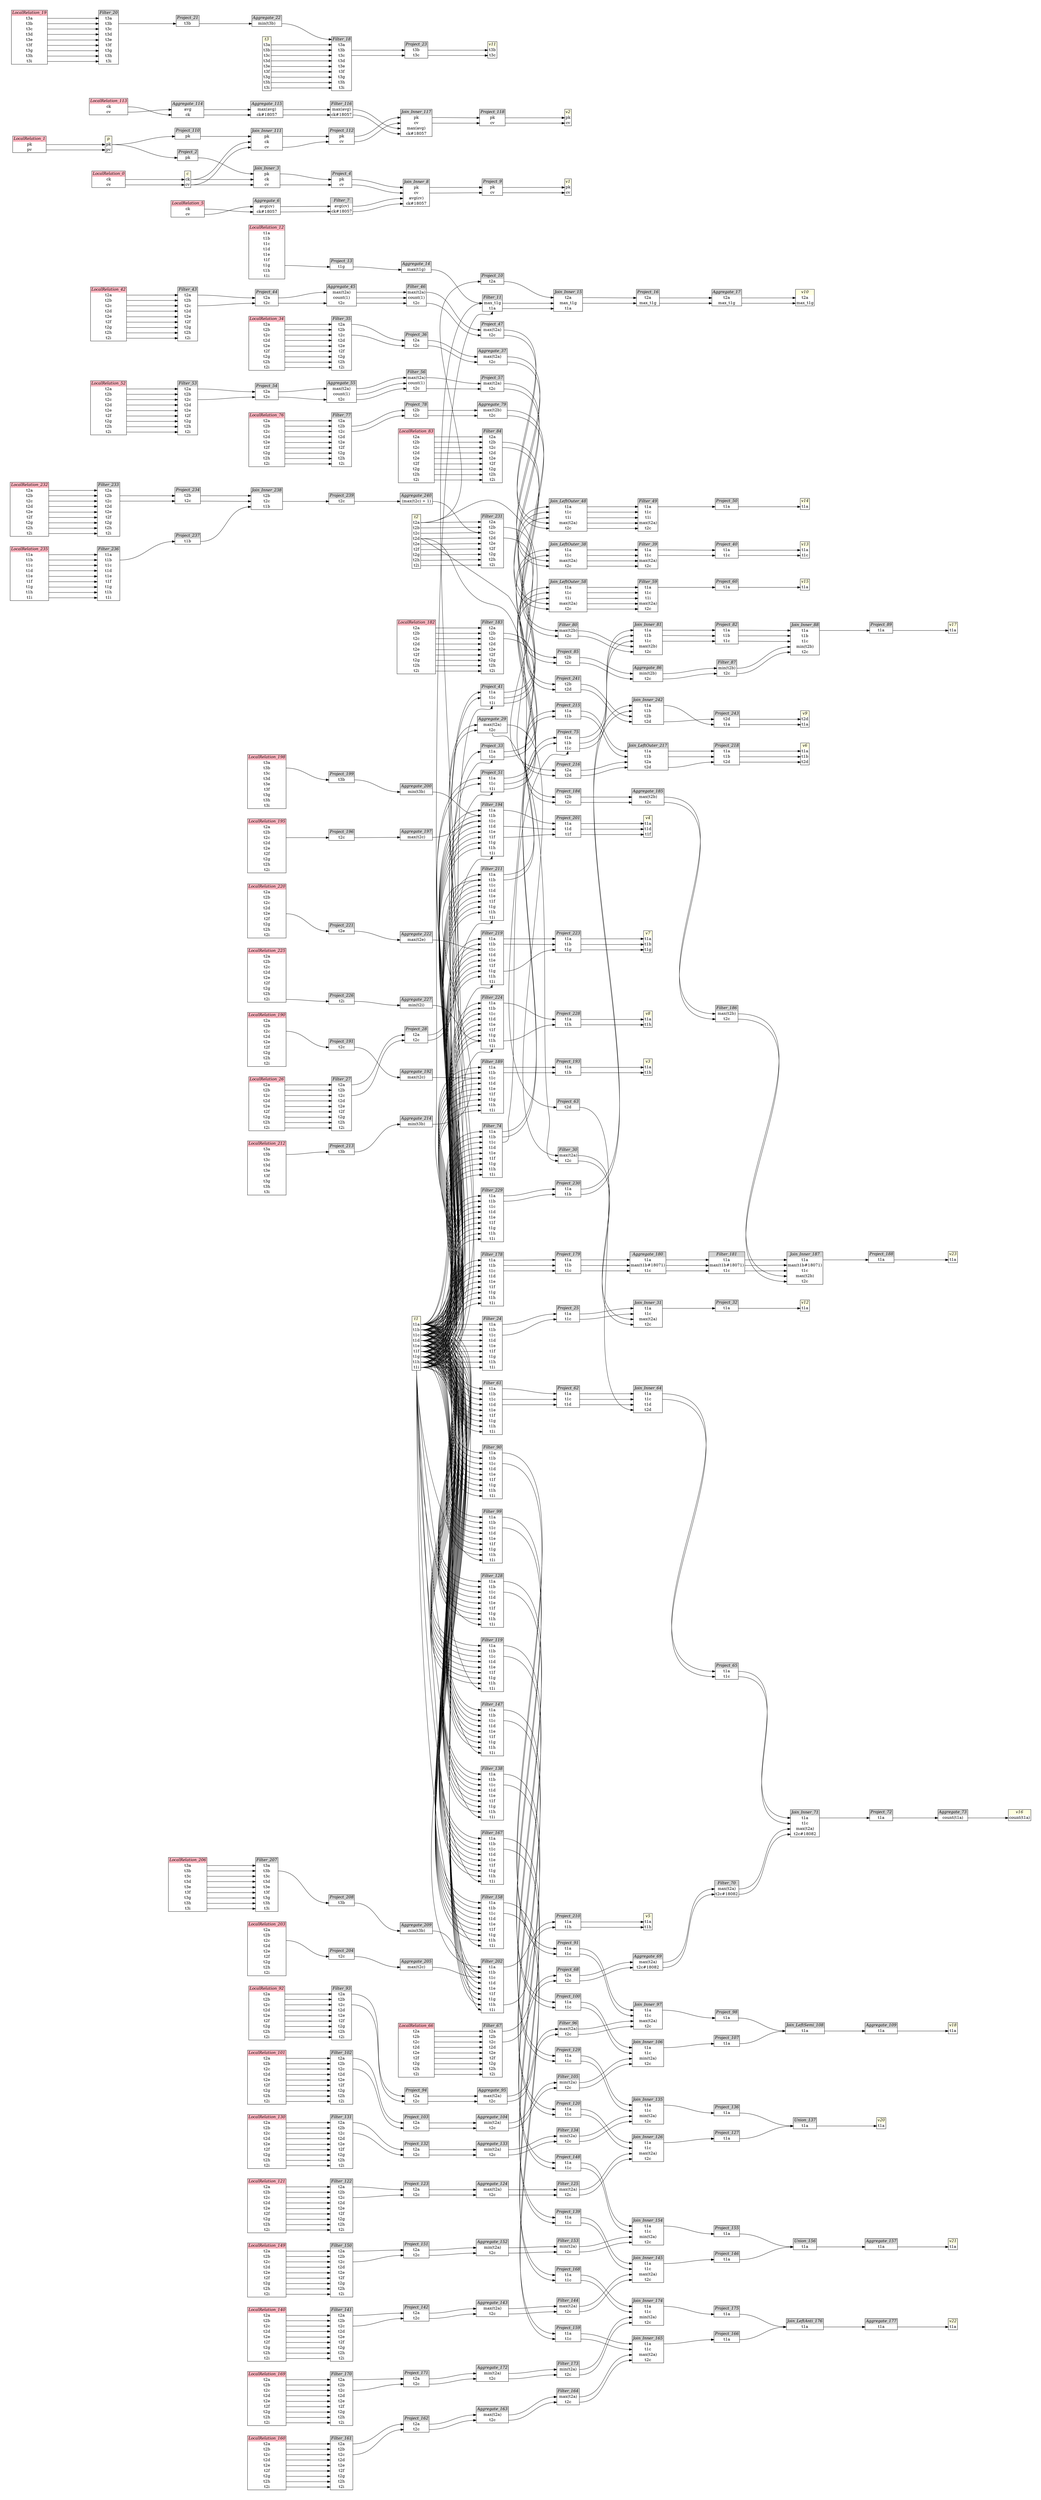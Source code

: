 // Automatically generated by SQLFlowTestSuite


digraph {
  graph [pad="0.5", nodesep="0.5", ranksep="2", fontname="Helvetica"];
  node [shape=plain]
  rankdir=LR;

  
"Aggregate_104" [label=<
<table border="1" cellborder="0" cellspacing="0">
  <tr><td bgcolor="lightgray" port="nodeName"><i>Aggregate_104</i></td></tr>
  <tr><td port="0">min(t2a)</td></tr>
<tr><td port="1">t2c</td></tr>
</table>>];
     

"Aggregate_109" [label=<
<table border="1" cellborder="0" cellspacing="0">
  <tr><td bgcolor="lightgray" port="nodeName"><i>Aggregate_109</i></td></tr>
  <tr><td port="0">t1a</td></tr>
</table>>];
     

"Aggregate_114" [label=<
<table border="1" cellborder="0" cellspacing="0">
  <tr><td bgcolor="lightgray" port="nodeName"><i>Aggregate_114</i></td></tr>
  <tr><td port="0">avg</td></tr>
<tr><td port="1">ck</td></tr>
</table>>];
     

"Aggregate_115" [label=<
<table border="1" cellborder="0" cellspacing="0">
  <tr><td bgcolor="lightgray" port="nodeName"><i>Aggregate_115</i></td></tr>
  <tr><td port="0">max(avg)</td></tr>
<tr><td port="1">ck#18057</td></tr>
</table>>];
     

"Aggregate_124" [label=<
<table border="1" cellborder="0" cellspacing="0">
  <tr><td bgcolor="lightgray" port="nodeName"><i>Aggregate_124</i></td></tr>
  <tr><td port="0">max(t2a)</td></tr>
<tr><td port="1">t2c</td></tr>
</table>>];
     

"Aggregate_133" [label=<
<table border="1" cellborder="0" cellspacing="0">
  <tr><td bgcolor="lightgray" port="nodeName"><i>Aggregate_133</i></td></tr>
  <tr><td port="0">min(t2a)</td></tr>
<tr><td port="1">t2c</td></tr>
</table>>];
     

"Aggregate_14" [label=<
<table border="1" cellborder="0" cellspacing="0">
  <tr><td bgcolor="lightgray" port="nodeName"><i>Aggregate_14</i></td></tr>
  <tr><td port="0">max(t1g)</td></tr>
</table>>];
     

"Aggregate_143" [label=<
<table border="1" cellborder="0" cellspacing="0">
  <tr><td bgcolor="lightgray" port="nodeName"><i>Aggregate_143</i></td></tr>
  <tr><td port="0">max(t2a)</td></tr>
<tr><td port="1">t2c</td></tr>
</table>>];
     

"Aggregate_152" [label=<
<table border="1" cellborder="0" cellspacing="0">
  <tr><td bgcolor="lightgray" port="nodeName"><i>Aggregate_152</i></td></tr>
  <tr><td port="0">min(t2a)</td></tr>
<tr><td port="1">t2c</td></tr>
</table>>];
     

"Aggregate_157" [label=<
<table border="1" cellborder="0" cellspacing="0">
  <tr><td bgcolor="lightgray" port="nodeName"><i>Aggregate_157</i></td></tr>
  <tr><td port="0">t1a</td></tr>
</table>>];
     

"Aggregate_163" [label=<
<table border="1" cellborder="0" cellspacing="0">
  <tr><td bgcolor="lightgray" port="nodeName"><i>Aggregate_163</i></td></tr>
  <tr><td port="0">max(t2a)</td></tr>
<tr><td port="1">t2c</td></tr>
</table>>];
     

"Aggregate_17" [label=<
<table border="1" cellborder="0" cellspacing="0">
  <tr><td bgcolor="lightgray" port="nodeName"><i>Aggregate_17</i></td></tr>
  <tr><td port="0">t2a</td></tr>
<tr><td port="1">max_t1g</td></tr>
</table>>];
     

"Aggregate_172" [label=<
<table border="1" cellborder="0" cellspacing="0">
  <tr><td bgcolor="lightgray" port="nodeName"><i>Aggregate_172</i></td></tr>
  <tr><td port="0">min(t2a)</td></tr>
<tr><td port="1">t2c</td></tr>
</table>>];
     

"Aggregate_177" [label=<
<table border="1" cellborder="0" cellspacing="0">
  <tr><td bgcolor="lightgray" port="nodeName"><i>Aggregate_177</i></td></tr>
  <tr><td port="0">t1a</td></tr>
</table>>];
     

"Aggregate_180" [label=<
<table border="1" cellborder="0" cellspacing="0">
  <tr><td bgcolor="lightgray" port="nodeName"><i>Aggregate_180</i></td></tr>
  <tr><td port="0">t1a</td></tr>
<tr><td port="1">max(t1b#18071)</td></tr>
<tr><td port="2">t1c</td></tr>
</table>>];
     

"Aggregate_185" [label=<
<table border="1" cellborder="0" cellspacing="0">
  <tr><td bgcolor="lightgray" port="nodeName"><i>Aggregate_185</i></td></tr>
  <tr><td port="0">max(t2b)</td></tr>
<tr><td port="1">t2c</td></tr>
</table>>];
     

"Aggregate_192" [label=<
<table border="1" cellborder="0" cellspacing="0">
  <tr><td bgcolor="lightgray" port="nodeName"><i>Aggregate_192</i></td></tr>
  <tr><td port="0">max(t2c)</td></tr>
</table>>];
     

"Aggregate_197" [label=<
<table border="1" cellborder="0" cellspacing="0">
  <tr><td bgcolor="lightgray" port="nodeName"><i>Aggregate_197</i></td></tr>
  <tr><td port="0">max(t2c)</td></tr>
</table>>];
     

"Aggregate_200" [label=<
<table border="1" cellborder="0" cellspacing="0">
  <tr><td bgcolor="lightgray" port="nodeName"><i>Aggregate_200</i></td></tr>
  <tr><td port="0">min(t3b)</td></tr>
</table>>];
     

"Aggregate_205" [label=<
<table border="1" cellborder="0" cellspacing="0">
  <tr><td bgcolor="lightgray" port="nodeName"><i>Aggregate_205</i></td></tr>
  <tr><td port="0">max(t2c)</td></tr>
</table>>];
     

"Aggregate_209" [label=<
<table border="1" cellborder="0" cellspacing="0">
  <tr><td bgcolor="lightgray" port="nodeName"><i>Aggregate_209</i></td></tr>
  <tr><td port="0">min(t3b)</td></tr>
</table>>];
     

"Aggregate_214" [label=<
<table border="1" cellborder="0" cellspacing="0">
  <tr><td bgcolor="lightgray" port="nodeName"><i>Aggregate_214</i></td></tr>
  <tr><td port="0">min(t3b)</td></tr>
</table>>];
     

"Aggregate_22" [label=<
<table border="1" cellborder="0" cellspacing="0">
  <tr><td bgcolor="lightgray" port="nodeName"><i>Aggregate_22</i></td></tr>
  <tr><td port="0">min(t3b)</td></tr>
</table>>];
     

"Aggregate_222" [label=<
<table border="1" cellborder="0" cellspacing="0">
  <tr><td bgcolor="lightgray" port="nodeName"><i>Aggregate_222</i></td></tr>
  <tr><td port="0">max(t2e)</td></tr>
</table>>];
     

"Aggregate_227" [label=<
<table border="1" cellborder="0" cellspacing="0">
  <tr><td bgcolor="lightgray" port="nodeName"><i>Aggregate_227</i></td></tr>
  <tr><td port="0">min(t2i)</td></tr>
</table>>];
     

"Aggregate_240" [label=<
<table border="1" cellborder="0" cellspacing="0">
  <tr><td bgcolor="lightgray" port="nodeName"><i>Aggregate_240</i></td></tr>
  <tr><td port="0">(max(t2c) + 1)</td></tr>
</table>>];
     

"Aggregate_29" [label=<
<table border="1" cellborder="0" cellspacing="0">
  <tr><td bgcolor="lightgray" port="nodeName"><i>Aggregate_29</i></td></tr>
  <tr><td port="0">max(t2a)</td></tr>
<tr><td port="1">t2c</td></tr>
</table>>];
     

"Aggregate_37" [label=<
<table border="1" cellborder="0" cellspacing="0">
  <tr><td bgcolor="lightgray" port="nodeName"><i>Aggregate_37</i></td></tr>
  <tr><td port="0">max(t2a)</td></tr>
<tr><td port="1">t2c</td></tr>
</table>>];
     

"Aggregate_45" [label=<
<table border="1" cellborder="0" cellspacing="0">
  <tr><td bgcolor="lightgray" port="nodeName"><i>Aggregate_45</i></td></tr>
  <tr><td port="0">max(t2a)</td></tr>
<tr><td port="1">count(1)</td></tr>
<tr><td port="2">t2c</td></tr>
</table>>];
     

"Aggregate_55" [label=<
<table border="1" cellborder="0" cellspacing="0">
  <tr><td bgcolor="lightgray" port="nodeName"><i>Aggregate_55</i></td></tr>
  <tr><td port="0">max(t2a)</td></tr>
<tr><td port="1">count(1)</td></tr>
<tr><td port="2">t2c</td></tr>
</table>>];
     

"Aggregate_6" [label=<
<table border="1" cellborder="0" cellspacing="0">
  <tr><td bgcolor="lightgray" port="nodeName"><i>Aggregate_6</i></td></tr>
  <tr><td port="0">avg(cv)</td></tr>
<tr><td port="1">ck#18057</td></tr>
</table>>];
     

"Aggregate_69" [label=<
<table border="1" cellborder="0" cellspacing="0">
  <tr><td bgcolor="lightgray" port="nodeName"><i>Aggregate_69</i></td></tr>
  <tr><td port="0">max(t2a)</td></tr>
<tr><td port="1">t2c#18082</td></tr>
</table>>];
     

"Aggregate_73" [label=<
<table border="1" cellborder="0" cellspacing="0">
  <tr><td bgcolor="lightgray" port="nodeName"><i>Aggregate_73</i></td></tr>
  <tr><td port="0">count(t1a)</td></tr>
</table>>];
     

"Aggregate_79" [label=<
<table border="1" cellborder="0" cellspacing="0">
  <tr><td bgcolor="lightgray" port="nodeName"><i>Aggregate_79</i></td></tr>
  <tr><td port="0">max(t2b)</td></tr>
<tr><td port="1">t2c</td></tr>
</table>>];
     

"Aggregate_86" [label=<
<table border="1" cellborder="0" cellspacing="0">
  <tr><td bgcolor="lightgray" port="nodeName"><i>Aggregate_86</i></td></tr>
  <tr><td port="0">min(t2b)</td></tr>
<tr><td port="1">t2c</td></tr>
</table>>];
     

"Aggregate_95" [label=<
<table border="1" cellborder="0" cellspacing="0">
  <tr><td bgcolor="lightgray" port="nodeName"><i>Aggregate_95</i></td></tr>
  <tr><td port="0">max(t2a)</td></tr>
<tr><td port="1">t2c</td></tr>
</table>>];
     

"Filter_102" [label=<
<table border="1" cellborder="0" cellspacing="0">
  <tr><td bgcolor="lightgray" port="nodeName"><i>Filter_102</i></td></tr>
  <tr><td port="0">t2a</td></tr>
<tr><td port="1">t2b</td></tr>
<tr><td port="2">t2c</td></tr>
<tr><td port="3">t2d</td></tr>
<tr><td port="4">t2e</td></tr>
<tr><td port="5">t2f</td></tr>
<tr><td port="6">t2g</td></tr>
<tr><td port="7">t2h</td></tr>
<tr><td port="8">t2i</td></tr>
</table>>];
     

"Filter_105" [label=<
<table border="1" cellborder="0" cellspacing="0">
  <tr><td bgcolor="lightgray" port="nodeName"><i>Filter_105</i></td></tr>
  <tr><td port="0">min(t2a)</td></tr>
<tr><td port="1">t2c</td></tr>
</table>>];
     

"Filter_11" [label=<
<table border="1" cellborder="0" cellspacing="0">
  <tr><td bgcolor="lightgray" port="nodeName"><i>Filter_11</i></td></tr>
  <tr><td port="0">max_t1g</td></tr>
<tr><td port="1">t1a</td></tr>
</table>>];
     

"Filter_116" [label=<
<table border="1" cellborder="0" cellspacing="0">
  <tr><td bgcolor="lightgray" port="nodeName"><i>Filter_116</i></td></tr>
  <tr><td port="0">max(avg)</td></tr>
<tr><td port="1">ck#18057</td></tr>
</table>>];
     

"Filter_119" [label=<
<table border="1" cellborder="0" cellspacing="0">
  <tr><td bgcolor="lightgray" port="nodeName"><i>Filter_119</i></td></tr>
  <tr><td port="0">t1a</td></tr>
<tr><td port="1">t1b</td></tr>
<tr><td port="2">t1c</td></tr>
<tr><td port="3">t1d</td></tr>
<tr><td port="4">t1e</td></tr>
<tr><td port="5">t1f</td></tr>
<tr><td port="6">t1g</td></tr>
<tr><td port="7">t1h</td></tr>
<tr><td port="8">t1i</td></tr>
</table>>];
     

"Filter_122" [label=<
<table border="1" cellborder="0" cellspacing="0">
  <tr><td bgcolor="lightgray" port="nodeName"><i>Filter_122</i></td></tr>
  <tr><td port="0">t2a</td></tr>
<tr><td port="1">t2b</td></tr>
<tr><td port="2">t2c</td></tr>
<tr><td port="3">t2d</td></tr>
<tr><td port="4">t2e</td></tr>
<tr><td port="5">t2f</td></tr>
<tr><td port="6">t2g</td></tr>
<tr><td port="7">t2h</td></tr>
<tr><td port="8">t2i</td></tr>
</table>>];
     

"Filter_125" [label=<
<table border="1" cellborder="0" cellspacing="0">
  <tr><td bgcolor="lightgray" port="nodeName"><i>Filter_125</i></td></tr>
  <tr><td port="0">max(t2a)</td></tr>
<tr><td port="1">t2c</td></tr>
</table>>];
     

"Filter_128" [label=<
<table border="1" cellborder="0" cellspacing="0">
  <tr><td bgcolor="lightgray" port="nodeName"><i>Filter_128</i></td></tr>
  <tr><td port="0">t1a</td></tr>
<tr><td port="1">t1b</td></tr>
<tr><td port="2">t1c</td></tr>
<tr><td port="3">t1d</td></tr>
<tr><td port="4">t1e</td></tr>
<tr><td port="5">t1f</td></tr>
<tr><td port="6">t1g</td></tr>
<tr><td port="7">t1h</td></tr>
<tr><td port="8">t1i</td></tr>
</table>>];
     

"Filter_131" [label=<
<table border="1" cellborder="0" cellspacing="0">
  <tr><td bgcolor="lightgray" port="nodeName"><i>Filter_131</i></td></tr>
  <tr><td port="0">t2a</td></tr>
<tr><td port="1">t2b</td></tr>
<tr><td port="2">t2c</td></tr>
<tr><td port="3">t2d</td></tr>
<tr><td port="4">t2e</td></tr>
<tr><td port="5">t2f</td></tr>
<tr><td port="6">t2g</td></tr>
<tr><td port="7">t2h</td></tr>
<tr><td port="8">t2i</td></tr>
</table>>];
     

"Filter_134" [label=<
<table border="1" cellborder="0" cellspacing="0">
  <tr><td bgcolor="lightgray" port="nodeName"><i>Filter_134</i></td></tr>
  <tr><td port="0">min(t2a)</td></tr>
<tr><td port="1">t2c</td></tr>
</table>>];
     

"Filter_138" [label=<
<table border="1" cellborder="0" cellspacing="0">
  <tr><td bgcolor="lightgray" port="nodeName"><i>Filter_138</i></td></tr>
  <tr><td port="0">t1a</td></tr>
<tr><td port="1">t1b</td></tr>
<tr><td port="2">t1c</td></tr>
<tr><td port="3">t1d</td></tr>
<tr><td port="4">t1e</td></tr>
<tr><td port="5">t1f</td></tr>
<tr><td port="6">t1g</td></tr>
<tr><td port="7">t1h</td></tr>
<tr><td port="8">t1i</td></tr>
</table>>];
     

"Filter_141" [label=<
<table border="1" cellborder="0" cellspacing="0">
  <tr><td bgcolor="lightgray" port="nodeName"><i>Filter_141</i></td></tr>
  <tr><td port="0">t2a</td></tr>
<tr><td port="1">t2b</td></tr>
<tr><td port="2">t2c</td></tr>
<tr><td port="3">t2d</td></tr>
<tr><td port="4">t2e</td></tr>
<tr><td port="5">t2f</td></tr>
<tr><td port="6">t2g</td></tr>
<tr><td port="7">t2h</td></tr>
<tr><td port="8">t2i</td></tr>
</table>>];
     

"Filter_144" [label=<
<table border="1" cellborder="0" cellspacing="0">
  <tr><td bgcolor="lightgray" port="nodeName"><i>Filter_144</i></td></tr>
  <tr><td port="0">max(t2a)</td></tr>
<tr><td port="1">t2c</td></tr>
</table>>];
     

"Filter_147" [label=<
<table border="1" cellborder="0" cellspacing="0">
  <tr><td bgcolor="lightgray" port="nodeName"><i>Filter_147</i></td></tr>
  <tr><td port="0">t1a</td></tr>
<tr><td port="1">t1b</td></tr>
<tr><td port="2">t1c</td></tr>
<tr><td port="3">t1d</td></tr>
<tr><td port="4">t1e</td></tr>
<tr><td port="5">t1f</td></tr>
<tr><td port="6">t1g</td></tr>
<tr><td port="7">t1h</td></tr>
<tr><td port="8">t1i</td></tr>
</table>>];
     

"Filter_150" [label=<
<table border="1" cellborder="0" cellspacing="0">
  <tr><td bgcolor="lightgray" port="nodeName"><i>Filter_150</i></td></tr>
  <tr><td port="0">t2a</td></tr>
<tr><td port="1">t2b</td></tr>
<tr><td port="2">t2c</td></tr>
<tr><td port="3">t2d</td></tr>
<tr><td port="4">t2e</td></tr>
<tr><td port="5">t2f</td></tr>
<tr><td port="6">t2g</td></tr>
<tr><td port="7">t2h</td></tr>
<tr><td port="8">t2i</td></tr>
</table>>];
     

"Filter_153" [label=<
<table border="1" cellborder="0" cellspacing="0">
  <tr><td bgcolor="lightgray" port="nodeName"><i>Filter_153</i></td></tr>
  <tr><td port="0">min(t2a)</td></tr>
<tr><td port="1">t2c</td></tr>
</table>>];
     

"Filter_158" [label=<
<table border="1" cellborder="0" cellspacing="0">
  <tr><td bgcolor="lightgray" port="nodeName"><i>Filter_158</i></td></tr>
  <tr><td port="0">t1a</td></tr>
<tr><td port="1">t1b</td></tr>
<tr><td port="2">t1c</td></tr>
<tr><td port="3">t1d</td></tr>
<tr><td port="4">t1e</td></tr>
<tr><td port="5">t1f</td></tr>
<tr><td port="6">t1g</td></tr>
<tr><td port="7">t1h</td></tr>
<tr><td port="8">t1i</td></tr>
</table>>];
     

"Filter_161" [label=<
<table border="1" cellborder="0" cellspacing="0">
  <tr><td bgcolor="lightgray" port="nodeName"><i>Filter_161</i></td></tr>
  <tr><td port="0">t2a</td></tr>
<tr><td port="1">t2b</td></tr>
<tr><td port="2">t2c</td></tr>
<tr><td port="3">t2d</td></tr>
<tr><td port="4">t2e</td></tr>
<tr><td port="5">t2f</td></tr>
<tr><td port="6">t2g</td></tr>
<tr><td port="7">t2h</td></tr>
<tr><td port="8">t2i</td></tr>
</table>>];
     

"Filter_164" [label=<
<table border="1" cellborder="0" cellspacing="0">
  <tr><td bgcolor="lightgray" port="nodeName"><i>Filter_164</i></td></tr>
  <tr><td port="0">max(t2a)</td></tr>
<tr><td port="1">t2c</td></tr>
</table>>];
     

"Filter_167" [label=<
<table border="1" cellborder="0" cellspacing="0">
  <tr><td bgcolor="lightgray" port="nodeName"><i>Filter_167</i></td></tr>
  <tr><td port="0">t1a</td></tr>
<tr><td port="1">t1b</td></tr>
<tr><td port="2">t1c</td></tr>
<tr><td port="3">t1d</td></tr>
<tr><td port="4">t1e</td></tr>
<tr><td port="5">t1f</td></tr>
<tr><td port="6">t1g</td></tr>
<tr><td port="7">t1h</td></tr>
<tr><td port="8">t1i</td></tr>
</table>>];
     

"Filter_170" [label=<
<table border="1" cellborder="0" cellspacing="0">
  <tr><td bgcolor="lightgray" port="nodeName"><i>Filter_170</i></td></tr>
  <tr><td port="0">t2a</td></tr>
<tr><td port="1">t2b</td></tr>
<tr><td port="2">t2c</td></tr>
<tr><td port="3">t2d</td></tr>
<tr><td port="4">t2e</td></tr>
<tr><td port="5">t2f</td></tr>
<tr><td port="6">t2g</td></tr>
<tr><td port="7">t2h</td></tr>
<tr><td port="8">t2i</td></tr>
</table>>];
     

"Filter_173" [label=<
<table border="1" cellborder="0" cellspacing="0">
  <tr><td bgcolor="lightgray" port="nodeName"><i>Filter_173</i></td></tr>
  <tr><td port="0">min(t2a)</td></tr>
<tr><td port="1">t2c</td></tr>
</table>>];
     

"Filter_178" [label=<
<table border="1" cellborder="0" cellspacing="0">
  <tr><td bgcolor="lightgray" port="nodeName"><i>Filter_178</i></td></tr>
  <tr><td port="0">t1a</td></tr>
<tr><td port="1">t1b</td></tr>
<tr><td port="2">t1c</td></tr>
<tr><td port="3">t1d</td></tr>
<tr><td port="4">t1e</td></tr>
<tr><td port="5">t1f</td></tr>
<tr><td port="6">t1g</td></tr>
<tr><td port="7">t1h</td></tr>
<tr><td port="8">t1i</td></tr>
</table>>];
     

"Filter_18" [label=<
<table border="1" cellborder="0" cellspacing="0">
  <tr><td bgcolor="lightgray" port="nodeName"><i>Filter_18</i></td></tr>
  <tr><td port="0">t3a</td></tr>
<tr><td port="1">t3b</td></tr>
<tr><td port="2">t3c</td></tr>
<tr><td port="3">t3d</td></tr>
<tr><td port="4">t3e</td></tr>
<tr><td port="5">t3f</td></tr>
<tr><td port="6">t3g</td></tr>
<tr><td port="7">t3h</td></tr>
<tr><td port="8">t3i</td></tr>
</table>>];
     

"Filter_181" [label=<
<table border="1" cellborder="0" cellspacing="0">
  <tr><td bgcolor="lightgray" port="nodeName"><i>Filter_181</i></td></tr>
  <tr><td port="0">t1a</td></tr>
<tr><td port="1">max(t1b#18071)</td></tr>
<tr><td port="2">t1c</td></tr>
</table>>];
     

"Filter_183" [label=<
<table border="1" cellborder="0" cellspacing="0">
  <tr><td bgcolor="lightgray" port="nodeName"><i>Filter_183</i></td></tr>
  <tr><td port="0">t2a</td></tr>
<tr><td port="1">t2b</td></tr>
<tr><td port="2">t2c</td></tr>
<tr><td port="3">t2d</td></tr>
<tr><td port="4">t2e</td></tr>
<tr><td port="5">t2f</td></tr>
<tr><td port="6">t2g</td></tr>
<tr><td port="7">t2h</td></tr>
<tr><td port="8">t2i</td></tr>
</table>>];
     

"Filter_186" [label=<
<table border="1" cellborder="0" cellspacing="0">
  <tr><td bgcolor="lightgray" port="nodeName"><i>Filter_186</i></td></tr>
  <tr><td port="0">max(t2b)</td></tr>
<tr><td port="1">t2c</td></tr>
</table>>];
     

"Filter_189" [label=<
<table border="1" cellborder="0" cellspacing="0">
  <tr><td bgcolor="lightgray" port="nodeName"><i>Filter_189</i></td></tr>
  <tr><td port="0">t1a</td></tr>
<tr><td port="1">t1b</td></tr>
<tr><td port="2">t1c</td></tr>
<tr><td port="3">t1d</td></tr>
<tr><td port="4">t1e</td></tr>
<tr><td port="5">t1f</td></tr>
<tr><td port="6">t1g</td></tr>
<tr><td port="7">t1h</td></tr>
<tr><td port="8">t1i</td></tr>
</table>>];
     

"Filter_194" [label=<
<table border="1" cellborder="0" cellspacing="0">
  <tr><td bgcolor="lightgray" port="nodeName"><i>Filter_194</i></td></tr>
  <tr><td port="0">t1a</td></tr>
<tr><td port="1">t1b</td></tr>
<tr><td port="2">t1c</td></tr>
<tr><td port="3">t1d</td></tr>
<tr><td port="4">t1e</td></tr>
<tr><td port="5">t1f</td></tr>
<tr><td port="6">t1g</td></tr>
<tr><td port="7">t1h</td></tr>
<tr><td port="8">t1i</td></tr>
</table>>];
     

"Filter_20" [label=<
<table border="1" cellborder="0" cellspacing="0">
  <tr><td bgcolor="lightgray" port="nodeName"><i>Filter_20</i></td></tr>
  <tr><td port="0">t3a</td></tr>
<tr><td port="1">t3b</td></tr>
<tr><td port="2">t3c</td></tr>
<tr><td port="3">t3d</td></tr>
<tr><td port="4">t3e</td></tr>
<tr><td port="5">t3f</td></tr>
<tr><td port="6">t3g</td></tr>
<tr><td port="7">t3h</td></tr>
<tr><td port="8">t3i</td></tr>
</table>>];
     

"Filter_202" [label=<
<table border="1" cellborder="0" cellspacing="0">
  <tr><td bgcolor="lightgray" port="nodeName"><i>Filter_202</i></td></tr>
  <tr><td port="0">t1a</td></tr>
<tr><td port="1">t1b</td></tr>
<tr><td port="2">t1c</td></tr>
<tr><td port="3">t1d</td></tr>
<tr><td port="4">t1e</td></tr>
<tr><td port="5">t1f</td></tr>
<tr><td port="6">t1g</td></tr>
<tr><td port="7">t1h</td></tr>
<tr><td port="8">t1i</td></tr>
</table>>];
     

"Filter_207" [label=<
<table border="1" cellborder="0" cellspacing="0">
  <tr><td bgcolor="lightgray" port="nodeName"><i>Filter_207</i></td></tr>
  <tr><td port="0">t3a</td></tr>
<tr><td port="1">t3b</td></tr>
<tr><td port="2">t3c</td></tr>
<tr><td port="3">t3d</td></tr>
<tr><td port="4">t3e</td></tr>
<tr><td port="5">t3f</td></tr>
<tr><td port="6">t3g</td></tr>
<tr><td port="7">t3h</td></tr>
<tr><td port="8">t3i</td></tr>
</table>>];
     

"Filter_211" [label=<
<table border="1" cellborder="0" cellspacing="0">
  <tr><td bgcolor="lightgray" port="nodeName"><i>Filter_211</i></td></tr>
  <tr><td port="0">t1a</td></tr>
<tr><td port="1">t1b</td></tr>
<tr><td port="2">t1c</td></tr>
<tr><td port="3">t1d</td></tr>
<tr><td port="4">t1e</td></tr>
<tr><td port="5">t1f</td></tr>
<tr><td port="6">t1g</td></tr>
<tr><td port="7">t1h</td></tr>
<tr><td port="8">t1i</td></tr>
</table>>];
     

"Filter_219" [label=<
<table border="1" cellborder="0" cellspacing="0">
  <tr><td bgcolor="lightgray" port="nodeName"><i>Filter_219</i></td></tr>
  <tr><td port="0">t1a</td></tr>
<tr><td port="1">t1b</td></tr>
<tr><td port="2">t1c</td></tr>
<tr><td port="3">t1d</td></tr>
<tr><td port="4">t1e</td></tr>
<tr><td port="5">t1f</td></tr>
<tr><td port="6">t1g</td></tr>
<tr><td port="7">t1h</td></tr>
<tr><td port="8">t1i</td></tr>
</table>>];
     

"Filter_224" [label=<
<table border="1" cellborder="0" cellspacing="0">
  <tr><td bgcolor="lightgray" port="nodeName"><i>Filter_224</i></td></tr>
  <tr><td port="0">t1a</td></tr>
<tr><td port="1">t1b</td></tr>
<tr><td port="2">t1c</td></tr>
<tr><td port="3">t1d</td></tr>
<tr><td port="4">t1e</td></tr>
<tr><td port="5">t1f</td></tr>
<tr><td port="6">t1g</td></tr>
<tr><td port="7">t1h</td></tr>
<tr><td port="8">t1i</td></tr>
</table>>];
     

"Filter_229" [label=<
<table border="1" cellborder="0" cellspacing="0">
  <tr><td bgcolor="lightgray" port="nodeName"><i>Filter_229</i></td></tr>
  <tr><td port="0">t1a</td></tr>
<tr><td port="1">t1b</td></tr>
<tr><td port="2">t1c</td></tr>
<tr><td port="3">t1d</td></tr>
<tr><td port="4">t1e</td></tr>
<tr><td port="5">t1f</td></tr>
<tr><td port="6">t1g</td></tr>
<tr><td port="7">t1h</td></tr>
<tr><td port="8">t1i</td></tr>
</table>>];
     

"Filter_231" [label=<
<table border="1" cellborder="0" cellspacing="0">
  <tr><td bgcolor="lightgray" port="nodeName"><i>Filter_231</i></td></tr>
  <tr><td port="0">t2a</td></tr>
<tr><td port="1">t2b</td></tr>
<tr><td port="2">t2c</td></tr>
<tr><td port="3">t2d</td></tr>
<tr><td port="4">t2e</td></tr>
<tr><td port="5">t2f</td></tr>
<tr><td port="6">t2g</td></tr>
<tr><td port="7">t2h</td></tr>
<tr><td port="8">t2i</td></tr>
</table>>];
     

"Filter_233" [label=<
<table border="1" cellborder="0" cellspacing="0">
  <tr><td bgcolor="lightgray" port="nodeName"><i>Filter_233</i></td></tr>
  <tr><td port="0">t2a</td></tr>
<tr><td port="1">t2b</td></tr>
<tr><td port="2">t2c</td></tr>
<tr><td port="3">t2d</td></tr>
<tr><td port="4">t2e</td></tr>
<tr><td port="5">t2f</td></tr>
<tr><td port="6">t2g</td></tr>
<tr><td port="7">t2h</td></tr>
<tr><td port="8">t2i</td></tr>
</table>>];
     

"Filter_236" [label=<
<table border="1" cellborder="0" cellspacing="0">
  <tr><td bgcolor="lightgray" port="nodeName"><i>Filter_236</i></td></tr>
  <tr><td port="0">t1a</td></tr>
<tr><td port="1">t1b</td></tr>
<tr><td port="2">t1c</td></tr>
<tr><td port="3">t1d</td></tr>
<tr><td port="4">t1e</td></tr>
<tr><td port="5">t1f</td></tr>
<tr><td port="6">t1g</td></tr>
<tr><td port="7">t1h</td></tr>
<tr><td port="8">t1i</td></tr>
</table>>];
     

"Filter_24" [label=<
<table border="1" cellborder="0" cellspacing="0">
  <tr><td bgcolor="lightgray" port="nodeName"><i>Filter_24</i></td></tr>
  <tr><td port="0">t1a</td></tr>
<tr><td port="1">t1b</td></tr>
<tr><td port="2">t1c</td></tr>
<tr><td port="3">t1d</td></tr>
<tr><td port="4">t1e</td></tr>
<tr><td port="5">t1f</td></tr>
<tr><td port="6">t1g</td></tr>
<tr><td port="7">t1h</td></tr>
<tr><td port="8">t1i</td></tr>
</table>>];
     

"Filter_27" [label=<
<table border="1" cellborder="0" cellspacing="0">
  <tr><td bgcolor="lightgray" port="nodeName"><i>Filter_27</i></td></tr>
  <tr><td port="0">t2a</td></tr>
<tr><td port="1">t2b</td></tr>
<tr><td port="2">t2c</td></tr>
<tr><td port="3">t2d</td></tr>
<tr><td port="4">t2e</td></tr>
<tr><td port="5">t2f</td></tr>
<tr><td port="6">t2g</td></tr>
<tr><td port="7">t2h</td></tr>
<tr><td port="8">t2i</td></tr>
</table>>];
     

"Filter_30" [label=<
<table border="1" cellborder="0" cellspacing="0">
  <tr><td bgcolor="lightgray" port="nodeName"><i>Filter_30</i></td></tr>
  <tr><td port="0">max(t2a)</td></tr>
<tr><td port="1">t2c</td></tr>
</table>>];
     

"Filter_35" [label=<
<table border="1" cellborder="0" cellspacing="0">
  <tr><td bgcolor="lightgray" port="nodeName"><i>Filter_35</i></td></tr>
  <tr><td port="0">t2a</td></tr>
<tr><td port="1">t2b</td></tr>
<tr><td port="2">t2c</td></tr>
<tr><td port="3">t2d</td></tr>
<tr><td port="4">t2e</td></tr>
<tr><td port="5">t2f</td></tr>
<tr><td port="6">t2g</td></tr>
<tr><td port="7">t2h</td></tr>
<tr><td port="8">t2i</td></tr>
</table>>];
     

"Filter_39" [label=<
<table border="1" cellborder="0" cellspacing="0">
  <tr><td bgcolor="lightgray" port="nodeName"><i>Filter_39</i></td></tr>
  <tr><td port="0">t1a</td></tr>
<tr><td port="1">t1c</td></tr>
<tr><td port="2">max(t2a)</td></tr>
<tr><td port="3">t2c</td></tr>
</table>>];
     

"Filter_43" [label=<
<table border="1" cellborder="0" cellspacing="0">
  <tr><td bgcolor="lightgray" port="nodeName"><i>Filter_43</i></td></tr>
  <tr><td port="0">t2a</td></tr>
<tr><td port="1">t2b</td></tr>
<tr><td port="2">t2c</td></tr>
<tr><td port="3">t2d</td></tr>
<tr><td port="4">t2e</td></tr>
<tr><td port="5">t2f</td></tr>
<tr><td port="6">t2g</td></tr>
<tr><td port="7">t2h</td></tr>
<tr><td port="8">t2i</td></tr>
</table>>];
     

"Filter_46" [label=<
<table border="1" cellborder="0" cellspacing="0">
  <tr><td bgcolor="lightgray" port="nodeName"><i>Filter_46</i></td></tr>
  <tr><td port="0">max(t2a)</td></tr>
<tr><td port="1">count(1)</td></tr>
<tr><td port="2">t2c</td></tr>
</table>>];
     

"Filter_49" [label=<
<table border="1" cellborder="0" cellspacing="0">
  <tr><td bgcolor="lightgray" port="nodeName"><i>Filter_49</i></td></tr>
  <tr><td port="0">t1a</td></tr>
<tr><td port="1">t1c</td></tr>
<tr><td port="2">t1i</td></tr>
<tr><td port="3">max(t2a)</td></tr>
<tr><td port="4">t2c</td></tr>
</table>>];
     

"Filter_53" [label=<
<table border="1" cellborder="0" cellspacing="0">
  <tr><td bgcolor="lightgray" port="nodeName"><i>Filter_53</i></td></tr>
  <tr><td port="0">t2a</td></tr>
<tr><td port="1">t2b</td></tr>
<tr><td port="2">t2c</td></tr>
<tr><td port="3">t2d</td></tr>
<tr><td port="4">t2e</td></tr>
<tr><td port="5">t2f</td></tr>
<tr><td port="6">t2g</td></tr>
<tr><td port="7">t2h</td></tr>
<tr><td port="8">t2i</td></tr>
</table>>];
     

"Filter_56" [label=<
<table border="1" cellborder="0" cellspacing="0">
  <tr><td bgcolor="lightgray" port="nodeName"><i>Filter_56</i></td></tr>
  <tr><td port="0">max(t2a)</td></tr>
<tr><td port="1">count(1)</td></tr>
<tr><td port="2">t2c</td></tr>
</table>>];
     

"Filter_59" [label=<
<table border="1" cellborder="0" cellspacing="0">
  <tr><td bgcolor="lightgray" port="nodeName"><i>Filter_59</i></td></tr>
  <tr><td port="0">t1a</td></tr>
<tr><td port="1">t1c</td></tr>
<tr><td port="2">t1i</td></tr>
<tr><td port="3">max(t2a)</td></tr>
<tr><td port="4">t2c</td></tr>
</table>>];
     

"Filter_61" [label=<
<table border="1" cellborder="0" cellspacing="0">
  <tr><td bgcolor="lightgray" port="nodeName"><i>Filter_61</i></td></tr>
  <tr><td port="0">t1a</td></tr>
<tr><td port="1">t1b</td></tr>
<tr><td port="2">t1c</td></tr>
<tr><td port="3">t1d</td></tr>
<tr><td port="4">t1e</td></tr>
<tr><td port="5">t1f</td></tr>
<tr><td port="6">t1g</td></tr>
<tr><td port="7">t1h</td></tr>
<tr><td port="8">t1i</td></tr>
</table>>];
     

"Filter_67" [label=<
<table border="1" cellborder="0" cellspacing="0">
  <tr><td bgcolor="lightgray" port="nodeName"><i>Filter_67</i></td></tr>
  <tr><td port="0">t2a</td></tr>
<tr><td port="1">t2b</td></tr>
<tr><td port="2">t2c</td></tr>
<tr><td port="3">t2d</td></tr>
<tr><td port="4">t2e</td></tr>
<tr><td port="5">t2f</td></tr>
<tr><td port="6">t2g</td></tr>
<tr><td port="7">t2h</td></tr>
<tr><td port="8">t2i</td></tr>
</table>>];
     

"Filter_7" [label=<
<table border="1" cellborder="0" cellspacing="0">
  <tr><td bgcolor="lightgray" port="nodeName"><i>Filter_7</i></td></tr>
  <tr><td port="0">avg(cv)</td></tr>
<tr><td port="1">ck#18057</td></tr>
</table>>];
     

"Filter_70" [label=<
<table border="1" cellborder="0" cellspacing="0">
  <tr><td bgcolor="lightgray" port="nodeName"><i>Filter_70</i></td></tr>
  <tr><td port="0">max(t2a)</td></tr>
<tr><td port="1">t2c#18082</td></tr>
</table>>];
     

"Filter_74" [label=<
<table border="1" cellborder="0" cellspacing="0">
  <tr><td bgcolor="lightgray" port="nodeName"><i>Filter_74</i></td></tr>
  <tr><td port="0">t1a</td></tr>
<tr><td port="1">t1b</td></tr>
<tr><td port="2">t1c</td></tr>
<tr><td port="3">t1d</td></tr>
<tr><td port="4">t1e</td></tr>
<tr><td port="5">t1f</td></tr>
<tr><td port="6">t1g</td></tr>
<tr><td port="7">t1h</td></tr>
<tr><td port="8">t1i</td></tr>
</table>>];
     

"Filter_77" [label=<
<table border="1" cellborder="0" cellspacing="0">
  <tr><td bgcolor="lightgray" port="nodeName"><i>Filter_77</i></td></tr>
  <tr><td port="0">t2a</td></tr>
<tr><td port="1">t2b</td></tr>
<tr><td port="2">t2c</td></tr>
<tr><td port="3">t2d</td></tr>
<tr><td port="4">t2e</td></tr>
<tr><td port="5">t2f</td></tr>
<tr><td port="6">t2g</td></tr>
<tr><td port="7">t2h</td></tr>
<tr><td port="8">t2i</td></tr>
</table>>];
     

"Filter_80" [label=<
<table border="1" cellborder="0" cellspacing="0">
  <tr><td bgcolor="lightgray" port="nodeName"><i>Filter_80</i></td></tr>
  <tr><td port="0">max(t2b)</td></tr>
<tr><td port="1">t2c</td></tr>
</table>>];
     

"Filter_84" [label=<
<table border="1" cellborder="0" cellspacing="0">
  <tr><td bgcolor="lightgray" port="nodeName"><i>Filter_84</i></td></tr>
  <tr><td port="0">t2a</td></tr>
<tr><td port="1">t2b</td></tr>
<tr><td port="2">t2c</td></tr>
<tr><td port="3">t2d</td></tr>
<tr><td port="4">t2e</td></tr>
<tr><td port="5">t2f</td></tr>
<tr><td port="6">t2g</td></tr>
<tr><td port="7">t2h</td></tr>
<tr><td port="8">t2i</td></tr>
</table>>];
     

"Filter_87" [label=<
<table border="1" cellborder="0" cellspacing="0">
  <tr><td bgcolor="lightgray" port="nodeName"><i>Filter_87</i></td></tr>
  <tr><td port="0">min(t2b)</td></tr>
<tr><td port="1">t2c</td></tr>
</table>>];
     

"Filter_90" [label=<
<table border="1" cellborder="0" cellspacing="0">
  <tr><td bgcolor="lightgray" port="nodeName"><i>Filter_90</i></td></tr>
  <tr><td port="0">t1a</td></tr>
<tr><td port="1">t1b</td></tr>
<tr><td port="2">t1c</td></tr>
<tr><td port="3">t1d</td></tr>
<tr><td port="4">t1e</td></tr>
<tr><td port="5">t1f</td></tr>
<tr><td port="6">t1g</td></tr>
<tr><td port="7">t1h</td></tr>
<tr><td port="8">t1i</td></tr>
</table>>];
     

"Filter_93" [label=<
<table border="1" cellborder="0" cellspacing="0">
  <tr><td bgcolor="lightgray" port="nodeName"><i>Filter_93</i></td></tr>
  <tr><td port="0">t2a</td></tr>
<tr><td port="1">t2b</td></tr>
<tr><td port="2">t2c</td></tr>
<tr><td port="3">t2d</td></tr>
<tr><td port="4">t2e</td></tr>
<tr><td port="5">t2f</td></tr>
<tr><td port="6">t2g</td></tr>
<tr><td port="7">t2h</td></tr>
<tr><td port="8">t2i</td></tr>
</table>>];
     

"Filter_96" [label=<
<table border="1" cellborder="0" cellspacing="0">
  <tr><td bgcolor="lightgray" port="nodeName"><i>Filter_96</i></td></tr>
  <tr><td port="0">max(t2a)</td></tr>
<tr><td port="1">t2c</td></tr>
</table>>];
     

"Filter_99" [label=<
<table border="1" cellborder="0" cellspacing="0">
  <tr><td bgcolor="lightgray" port="nodeName"><i>Filter_99</i></td></tr>
  <tr><td port="0">t1a</td></tr>
<tr><td port="1">t1b</td></tr>
<tr><td port="2">t1c</td></tr>
<tr><td port="3">t1d</td></tr>
<tr><td port="4">t1e</td></tr>
<tr><td port="5">t1f</td></tr>
<tr><td port="6">t1g</td></tr>
<tr><td port="7">t1h</td></tr>
<tr><td port="8">t1i</td></tr>
</table>>];
     

"Join_Inner_106" [label=<
<table border="1" cellborder="0" cellspacing="0">
  <tr><td bgcolor="lightgray" port="nodeName"><i>Join_Inner_106</i></td></tr>
  <tr><td port="0">t1a</td></tr>
<tr><td port="1">t1c</td></tr>
<tr><td port="2">min(t2a)</td></tr>
<tr><td port="3">t2c</td></tr>
</table>>];
     

"Join_Inner_111" [label=<
<table border="1" cellborder="0" cellspacing="0">
  <tr><td bgcolor="lightgray" port="nodeName"><i>Join_Inner_111</i></td></tr>
  <tr><td port="0">pk</td></tr>
<tr><td port="1">ck</td></tr>
<tr><td port="2">cv</td></tr>
</table>>];
     

"Join_Inner_117" [label=<
<table border="1" cellborder="0" cellspacing="0">
  <tr><td bgcolor="lightgray" port="nodeName"><i>Join_Inner_117</i></td></tr>
  <tr><td port="0">pk</td></tr>
<tr><td port="1">cv</td></tr>
<tr><td port="2">max(avg)</td></tr>
<tr><td port="3">ck#18057</td></tr>
</table>>];
     

"Join_Inner_126" [label=<
<table border="1" cellborder="0" cellspacing="0">
  <tr><td bgcolor="lightgray" port="nodeName"><i>Join_Inner_126</i></td></tr>
  <tr><td port="0">t1a</td></tr>
<tr><td port="1">t1c</td></tr>
<tr><td port="2">max(t2a)</td></tr>
<tr><td port="3">t2c</td></tr>
</table>>];
     

"Join_Inner_135" [label=<
<table border="1" cellborder="0" cellspacing="0">
  <tr><td bgcolor="lightgray" port="nodeName"><i>Join_Inner_135</i></td></tr>
  <tr><td port="0">t1a</td></tr>
<tr><td port="1">t1c</td></tr>
<tr><td port="2">min(t2a)</td></tr>
<tr><td port="3">t2c</td></tr>
</table>>];
     

"Join_Inner_145" [label=<
<table border="1" cellborder="0" cellspacing="0">
  <tr><td bgcolor="lightgray" port="nodeName"><i>Join_Inner_145</i></td></tr>
  <tr><td port="0">t1a</td></tr>
<tr><td port="1">t1c</td></tr>
<tr><td port="2">max(t2a)</td></tr>
<tr><td port="3">t2c</td></tr>
</table>>];
     

"Join_Inner_15" [label=<
<table border="1" cellborder="0" cellspacing="0">
  <tr><td bgcolor="lightgray" port="nodeName"><i>Join_Inner_15</i></td></tr>
  <tr><td port="0">t2a</td></tr>
<tr><td port="1">max_t1g</td></tr>
<tr><td port="2">t1a</td></tr>
</table>>];
     

"Join_Inner_154" [label=<
<table border="1" cellborder="0" cellspacing="0">
  <tr><td bgcolor="lightgray" port="nodeName"><i>Join_Inner_154</i></td></tr>
  <tr><td port="0">t1a</td></tr>
<tr><td port="1">t1c</td></tr>
<tr><td port="2">min(t2a)</td></tr>
<tr><td port="3">t2c</td></tr>
</table>>];
     

"Join_Inner_165" [label=<
<table border="1" cellborder="0" cellspacing="0">
  <tr><td bgcolor="lightgray" port="nodeName"><i>Join_Inner_165</i></td></tr>
  <tr><td port="0">t1a</td></tr>
<tr><td port="1">t1c</td></tr>
<tr><td port="2">max(t2a)</td></tr>
<tr><td port="3">t2c</td></tr>
</table>>];
     

"Join_Inner_174" [label=<
<table border="1" cellborder="0" cellspacing="0">
  <tr><td bgcolor="lightgray" port="nodeName"><i>Join_Inner_174</i></td></tr>
  <tr><td port="0">t1a</td></tr>
<tr><td port="1">t1c</td></tr>
<tr><td port="2">min(t2a)</td></tr>
<tr><td port="3">t2c</td></tr>
</table>>];
     

"Join_Inner_187" [label=<
<table border="1" cellborder="0" cellspacing="0">
  <tr><td bgcolor="lightgray" port="nodeName"><i>Join_Inner_187</i></td></tr>
  <tr><td port="0">t1a</td></tr>
<tr><td port="1">max(t1b#18071)</td></tr>
<tr><td port="2">t1c</td></tr>
<tr><td port="3">max(t2b)</td></tr>
<tr><td port="4">t2c</td></tr>
</table>>];
     

"Join_Inner_238" [label=<
<table border="1" cellborder="0" cellspacing="0">
  <tr><td bgcolor="lightgray" port="nodeName"><i>Join_Inner_238</i></td></tr>
  <tr><td port="0">t2b</td></tr>
<tr><td port="1">t2c</td></tr>
<tr><td port="2">t1b</td></tr>
</table>>];
     

"Join_Inner_242" [label=<
<table border="1" cellborder="0" cellspacing="0">
  <tr><td bgcolor="lightgray" port="nodeName"><i>Join_Inner_242</i></td></tr>
  <tr><td port="0">t1a</td></tr>
<tr><td port="1">t1b</td></tr>
<tr><td port="2">t2b</td></tr>
<tr><td port="3">t2d</td></tr>
</table>>];
     

"Join_Inner_3" [label=<
<table border="1" cellborder="0" cellspacing="0">
  <tr><td bgcolor="lightgray" port="nodeName"><i>Join_Inner_3</i></td></tr>
  <tr><td port="0">pk</td></tr>
<tr><td port="1">ck</td></tr>
<tr><td port="2">cv</td></tr>
</table>>];
     

"Join_Inner_31" [label=<
<table border="1" cellborder="0" cellspacing="0">
  <tr><td bgcolor="lightgray" port="nodeName"><i>Join_Inner_31</i></td></tr>
  <tr><td port="0">t1a</td></tr>
<tr><td port="1">t1c</td></tr>
<tr><td port="2">max(t2a)</td></tr>
<tr><td port="3">t2c</td></tr>
</table>>];
     

"Join_Inner_64" [label=<
<table border="1" cellborder="0" cellspacing="0">
  <tr><td bgcolor="lightgray" port="nodeName"><i>Join_Inner_64</i></td></tr>
  <tr><td port="0">t1a</td></tr>
<tr><td port="1">t1c</td></tr>
<tr><td port="2">t1d</td></tr>
<tr><td port="3">t2d</td></tr>
</table>>];
     

"Join_Inner_71" [label=<
<table border="1" cellborder="0" cellspacing="0">
  <tr><td bgcolor="lightgray" port="nodeName"><i>Join_Inner_71</i></td></tr>
  <tr><td port="0">t1a</td></tr>
<tr><td port="1">t1c</td></tr>
<tr><td port="2">max(t2a)</td></tr>
<tr><td port="3">t2c#18082</td></tr>
</table>>];
     

"Join_Inner_8" [label=<
<table border="1" cellborder="0" cellspacing="0">
  <tr><td bgcolor="lightgray" port="nodeName"><i>Join_Inner_8</i></td></tr>
  <tr><td port="0">pk</td></tr>
<tr><td port="1">cv</td></tr>
<tr><td port="2">avg(cv)</td></tr>
<tr><td port="3">ck#18057</td></tr>
</table>>];
     

"Join_Inner_81" [label=<
<table border="1" cellborder="0" cellspacing="0">
  <tr><td bgcolor="lightgray" port="nodeName"><i>Join_Inner_81</i></td></tr>
  <tr><td port="0">t1a</td></tr>
<tr><td port="1">t1b</td></tr>
<tr><td port="2">t1c</td></tr>
<tr><td port="3">max(t2b)</td></tr>
<tr><td port="4">t2c</td></tr>
</table>>];
     

"Join_Inner_88" [label=<
<table border="1" cellborder="0" cellspacing="0">
  <tr><td bgcolor="lightgray" port="nodeName"><i>Join_Inner_88</i></td></tr>
  <tr><td port="0">t1a</td></tr>
<tr><td port="1">t1b</td></tr>
<tr><td port="2">t1c</td></tr>
<tr><td port="3">min(t2b)</td></tr>
<tr><td port="4">t2c</td></tr>
</table>>];
     

"Join_Inner_97" [label=<
<table border="1" cellborder="0" cellspacing="0">
  <tr><td bgcolor="lightgray" port="nodeName"><i>Join_Inner_97</i></td></tr>
  <tr><td port="0">t1a</td></tr>
<tr><td port="1">t1c</td></tr>
<tr><td port="2">max(t2a)</td></tr>
<tr><td port="3">t2c</td></tr>
</table>>];
     

"Join_LeftAnti_176" [label=<
<table border="1" cellborder="0" cellspacing="0">
  <tr><td bgcolor="lightgray" port="nodeName"><i>Join_LeftAnti_176</i></td></tr>
  <tr><td port="0">t1a</td></tr>
</table>>];
     

"Join_LeftOuter_217" [label=<
<table border="1" cellborder="0" cellspacing="0">
  <tr><td bgcolor="lightgray" port="nodeName"><i>Join_LeftOuter_217</i></td></tr>
  <tr><td port="0">t1a</td></tr>
<tr><td port="1">t1b</td></tr>
<tr><td port="2">t2a</td></tr>
<tr><td port="3">t2d</td></tr>
</table>>];
     

"Join_LeftOuter_38" [label=<
<table border="1" cellborder="0" cellspacing="0">
  <tr><td bgcolor="lightgray" port="nodeName"><i>Join_LeftOuter_38</i></td></tr>
  <tr><td port="0">t1a</td></tr>
<tr><td port="1">t1c</td></tr>
<tr><td port="2">max(t2a)</td></tr>
<tr><td port="3">t2c</td></tr>
</table>>];
     

"Join_LeftOuter_48" [label=<
<table border="1" cellborder="0" cellspacing="0">
  <tr><td bgcolor="lightgray" port="nodeName"><i>Join_LeftOuter_48</i></td></tr>
  <tr><td port="0">t1a</td></tr>
<tr><td port="1">t1c</td></tr>
<tr><td port="2">t1i</td></tr>
<tr><td port="3">max(t2a)</td></tr>
<tr><td port="4">t2c</td></tr>
</table>>];
     

"Join_LeftOuter_58" [label=<
<table border="1" cellborder="0" cellspacing="0">
  <tr><td bgcolor="lightgray" port="nodeName"><i>Join_LeftOuter_58</i></td></tr>
  <tr><td port="0">t1a</td></tr>
<tr><td port="1">t1c</td></tr>
<tr><td port="2">t1i</td></tr>
<tr><td port="3">max(t2a)</td></tr>
<tr><td port="4">t2c</td></tr>
</table>>];
     

"Join_LeftSemi_108" [label=<
<table border="1" cellborder="0" cellspacing="0">
  <tr><td bgcolor="lightgray" port="nodeName"><i>Join_LeftSemi_108</i></td></tr>
  <tr><td port="0">t1a</td></tr>
</table>>];
     

"LocalRelation_0" [label=<
<table border="1" cellborder="0" cellspacing="0">
  <tr><td bgcolor="lightpink" port="nodeName"><i>LocalRelation_0</i></td></tr>
  <tr><td port="0">ck</td></tr>
<tr><td port="1">cv</td></tr>
</table>>];
     

"LocalRelation_1" [label=<
<table border="1" cellborder="0" cellspacing="0">
  <tr><td bgcolor="lightpink" port="nodeName"><i>LocalRelation_1</i></td></tr>
  <tr><td port="0">pk</td></tr>
<tr><td port="1">pv</td></tr>
</table>>];
     

"LocalRelation_101" [label=<
<table border="1" cellborder="0" cellspacing="0">
  <tr><td bgcolor="lightpink" port="nodeName"><i>LocalRelation_101</i></td></tr>
  <tr><td port="0">t2a</td></tr>
<tr><td port="1">t2b</td></tr>
<tr><td port="2">t2c</td></tr>
<tr><td port="3">t2d</td></tr>
<tr><td port="4">t2e</td></tr>
<tr><td port="5">t2f</td></tr>
<tr><td port="6">t2g</td></tr>
<tr><td port="7">t2h</td></tr>
<tr><td port="8">t2i</td></tr>
</table>>];
     

"LocalRelation_113" [label=<
<table border="1" cellborder="0" cellspacing="0">
  <tr><td bgcolor="lightpink" port="nodeName"><i>LocalRelation_113</i></td></tr>
  <tr><td port="0">ck</td></tr>
<tr><td port="1">cv</td></tr>
</table>>];
     

"LocalRelation_12" [label=<
<table border="1" cellborder="0" cellspacing="0">
  <tr><td bgcolor="lightpink" port="nodeName"><i>LocalRelation_12</i></td></tr>
  <tr><td port="0">t1a</td></tr>
<tr><td port="1">t1b</td></tr>
<tr><td port="2">t1c</td></tr>
<tr><td port="3">t1d</td></tr>
<tr><td port="4">t1e</td></tr>
<tr><td port="5">t1f</td></tr>
<tr><td port="6">t1g</td></tr>
<tr><td port="7">t1h</td></tr>
<tr><td port="8">t1i</td></tr>
</table>>];
     

"LocalRelation_121" [label=<
<table border="1" cellborder="0" cellspacing="0">
  <tr><td bgcolor="lightpink" port="nodeName"><i>LocalRelation_121</i></td></tr>
  <tr><td port="0">t2a</td></tr>
<tr><td port="1">t2b</td></tr>
<tr><td port="2">t2c</td></tr>
<tr><td port="3">t2d</td></tr>
<tr><td port="4">t2e</td></tr>
<tr><td port="5">t2f</td></tr>
<tr><td port="6">t2g</td></tr>
<tr><td port="7">t2h</td></tr>
<tr><td port="8">t2i</td></tr>
</table>>];
     

"LocalRelation_130" [label=<
<table border="1" cellborder="0" cellspacing="0">
  <tr><td bgcolor="lightpink" port="nodeName"><i>LocalRelation_130</i></td></tr>
  <tr><td port="0">t2a</td></tr>
<tr><td port="1">t2b</td></tr>
<tr><td port="2">t2c</td></tr>
<tr><td port="3">t2d</td></tr>
<tr><td port="4">t2e</td></tr>
<tr><td port="5">t2f</td></tr>
<tr><td port="6">t2g</td></tr>
<tr><td port="7">t2h</td></tr>
<tr><td port="8">t2i</td></tr>
</table>>];
     

"LocalRelation_140" [label=<
<table border="1" cellborder="0" cellspacing="0">
  <tr><td bgcolor="lightpink" port="nodeName"><i>LocalRelation_140</i></td></tr>
  <tr><td port="0">t2a</td></tr>
<tr><td port="1">t2b</td></tr>
<tr><td port="2">t2c</td></tr>
<tr><td port="3">t2d</td></tr>
<tr><td port="4">t2e</td></tr>
<tr><td port="5">t2f</td></tr>
<tr><td port="6">t2g</td></tr>
<tr><td port="7">t2h</td></tr>
<tr><td port="8">t2i</td></tr>
</table>>];
     

"LocalRelation_149" [label=<
<table border="1" cellborder="0" cellspacing="0">
  <tr><td bgcolor="lightpink" port="nodeName"><i>LocalRelation_149</i></td></tr>
  <tr><td port="0">t2a</td></tr>
<tr><td port="1">t2b</td></tr>
<tr><td port="2">t2c</td></tr>
<tr><td port="3">t2d</td></tr>
<tr><td port="4">t2e</td></tr>
<tr><td port="5">t2f</td></tr>
<tr><td port="6">t2g</td></tr>
<tr><td port="7">t2h</td></tr>
<tr><td port="8">t2i</td></tr>
</table>>];
     

"LocalRelation_160" [label=<
<table border="1" cellborder="0" cellspacing="0">
  <tr><td bgcolor="lightpink" port="nodeName"><i>LocalRelation_160</i></td></tr>
  <tr><td port="0">t2a</td></tr>
<tr><td port="1">t2b</td></tr>
<tr><td port="2">t2c</td></tr>
<tr><td port="3">t2d</td></tr>
<tr><td port="4">t2e</td></tr>
<tr><td port="5">t2f</td></tr>
<tr><td port="6">t2g</td></tr>
<tr><td port="7">t2h</td></tr>
<tr><td port="8">t2i</td></tr>
</table>>];
     

"LocalRelation_169" [label=<
<table border="1" cellborder="0" cellspacing="0">
  <tr><td bgcolor="lightpink" port="nodeName"><i>LocalRelation_169</i></td></tr>
  <tr><td port="0">t2a</td></tr>
<tr><td port="1">t2b</td></tr>
<tr><td port="2">t2c</td></tr>
<tr><td port="3">t2d</td></tr>
<tr><td port="4">t2e</td></tr>
<tr><td port="5">t2f</td></tr>
<tr><td port="6">t2g</td></tr>
<tr><td port="7">t2h</td></tr>
<tr><td port="8">t2i</td></tr>
</table>>];
     

"LocalRelation_182" [label=<
<table border="1" cellborder="0" cellspacing="0">
  <tr><td bgcolor="lightpink" port="nodeName"><i>LocalRelation_182</i></td></tr>
  <tr><td port="0">t2a</td></tr>
<tr><td port="1">t2b</td></tr>
<tr><td port="2">t2c</td></tr>
<tr><td port="3">t2d</td></tr>
<tr><td port="4">t2e</td></tr>
<tr><td port="5">t2f</td></tr>
<tr><td port="6">t2g</td></tr>
<tr><td port="7">t2h</td></tr>
<tr><td port="8">t2i</td></tr>
</table>>];
     

"LocalRelation_19" [label=<
<table border="1" cellborder="0" cellspacing="0">
  <tr><td bgcolor="lightpink" port="nodeName"><i>LocalRelation_19</i></td></tr>
  <tr><td port="0">t3a</td></tr>
<tr><td port="1">t3b</td></tr>
<tr><td port="2">t3c</td></tr>
<tr><td port="3">t3d</td></tr>
<tr><td port="4">t3e</td></tr>
<tr><td port="5">t3f</td></tr>
<tr><td port="6">t3g</td></tr>
<tr><td port="7">t3h</td></tr>
<tr><td port="8">t3i</td></tr>
</table>>];
     

"LocalRelation_190" [label=<
<table border="1" cellborder="0" cellspacing="0">
  <tr><td bgcolor="lightpink" port="nodeName"><i>LocalRelation_190</i></td></tr>
  <tr><td port="0">t2a</td></tr>
<tr><td port="1">t2b</td></tr>
<tr><td port="2">t2c</td></tr>
<tr><td port="3">t2d</td></tr>
<tr><td port="4">t2e</td></tr>
<tr><td port="5">t2f</td></tr>
<tr><td port="6">t2g</td></tr>
<tr><td port="7">t2h</td></tr>
<tr><td port="8">t2i</td></tr>
</table>>];
     

"LocalRelation_195" [label=<
<table border="1" cellborder="0" cellspacing="0">
  <tr><td bgcolor="lightpink" port="nodeName"><i>LocalRelation_195</i></td></tr>
  <tr><td port="0">t2a</td></tr>
<tr><td port="1">t2b</td></tr>
<tr><td port="2">t2c</td></tr>
<tr><td port="3">t2d</td></tr>
<tr><td port="4">t2e</td></tr>
<tr><td port="5">t2f</td></tr>
<tr><td port="6">t2g</td></tr>
<tr><td port="7">t2h</td></tr>
<tr><td port="8">t2i</td></tr>
</table>>];
     

"LocalRelation_198" [label=<
<table border="1" cellborder="0" cellspacing="0">
  <tr><td bgcolor="lightpink" port="nodeName"><i>LocalRelation_198</i></td></tr>
  <tr><td port="0">t3a</td></tr>
<tr><td port="1">t3b</td></tr>
<tr><td port="2">t3c</td></tr>
<tr><td port="3">t3d</td></tr>
<tr><td port="4">t3e</td></tr>
<tr><td port="5">t3f</td></tr>
<tr><td port="6">t3g</td></tr>
<tr><td port="7">t3h</td></tr>
<tr><td port="8">t3i</td></tr>
</table>>];
     

"LocalRelation_203" [label=<
<table border="1" cellborder="0" cellspacing="0">
  <tr><td bgcolor="lightpink" port="nodeName"><i>LocalRelation_203</i></td></tr>
  <tr><td port="0">t2a</td></tr>
<tr><td port="1">t2b</td></tr>
<tr><td port="2">t2c</td></tr>
<tr><td port="3">t2d</td></tr>
<tr><td port="4">t2e</td></tr>
<tr><td port="5">t2f</td></tr>
<tr><td port="6">t2g</td></tr>
<tr><td port="7">t2h</td></tr>
<tr><td port="8">t2i</td></tr>
</table>>];
     

"LocalRelation_206" [label=<
<table border="1" cellborder="0" cellspacing="0">
  <tr><td bgcolor="lightpink" port="nodeName"><i>LocalRelation_206</i></td></tr>
  <tr><td port="0">t3a</td></tr>
<tr><td port="1">t3b</td></tr>
<tr><td port="2">t3c</td></tr>
<tr><td port="3">t3d</td></tr>
<tr><td port="4">t3e</td></tr>
<tr><td port="5">t3f</td></tr>
<tr><td port="6">t3g</td></tr>
<tr><td port="7">t3h</td></tr>
<tr><td port="8">t3i</td></tr>
</table>>];
     

"LocalRelation_212" [label=<
<table border="1" cellborder="0" cellspacing="0">
  <tr><td bgcolor="lightpink" port="nodeName"><i>LocalRelation_212</i></td></tr>
  <tr><td port="0">t3a</td></tr>
<tr><td port="1">t3b</td></tr>
<tr><td port="2">t3c</td></tr>
<tr><td port="3">t3d</td></tr>
<tr><td port="4">t3e</td></tr>
<tr><td port="5">t3f</td></tr>
<tr><td port="6">t3g</td></tr>
<tr><td port="7">t3h</td></tr>
<tr><td port="8">t3i</td></tr>
</table>>];
     

"LocalRelation_220" [label=<
<table border="1" cellborder="0" cellspacing="0">
  <tr><td bgcolor="lightpink" port="nodeName"><i>LocalRelation_220</i></td></tr>
  <tr><td port="0">t2a</td></tr>
<tr><td port="1">t2b</td></tr>
<tr><td port="2">t2c</td></tr>
<tr><td port="3">t2d</td></tr>
<tr><td port="4">t2e</td></tr>
<tr><td port="5">t2f</td></tr>
<tr><td port="6">t2g</td></tr>
<tr><td port="7">t2h</td></tr>
<tr><td port="8">t2i</td></tr>
</table>>];
     

"LocalRelation_225" [label=<
<table border="1" cellborder="0" cellspacing="0">
  <tr><td bgcolor="lightpink" port="nodeName"><i>LocalRelation_225</i></td></tr>
  <tr><td port="0">t2a</td></tr>
<tr><td port="1">t2b</td></tr>
<tr><td port="2">t2c</td></tr>
<tr><td port="3">t2d</td></tr>
<tr><td port="4">t2e</td></tr>
<tr><td port="5">t2f</td></tr>
<tr><td port="6">t2g</td></tr>
<tr><td port="7">t2h</td></tr>
<tr><td port="8">t2i</td></tr>
</table>>];
     

"LocalRelation_232" [label=<
<table border="1" cellborder="0" cellspacing="0">
  <tr><td bgcolor="lightpink" port="nodeName"><i>LocalRelation_232</i></td></tr>
  <tr><td port="0">t2a</td></tr>
<tr><td port="1">t2b</td></tr>
<tr><td port="2">t2c</td></tr>
<tr><td port="3">t2d</td></tr>
<tr><td port="4">t2e</td></tr>
<tr><td port="5">t2f</td></tr>
<tr><td port="6">t2g</td></tr>
<tr><td port="7">t2h</td></tr>
<tr><td port="8">t2i</td></tr>
</table>>];
     

"LocalRelation_235" [label=<
<table border="1" cellborder="0" cellspacing="0">
  <tr><td bgcolor="lightpink" port="nodeName"><i>LocalRelation_235</i></td></tr>
  <tr><td port="0">t1a</td></tr>
<tr><td port="1">t1b</td></tr>
<tr><td port="2">t1c</td></tr>
<tr><td port="3">t1d</td></tr>
<tr><td port="4">t1e</td></tr>
<tr><td port="5">t1f</td></tr>
<tr><td port="6">t1g</td></tr>
<tr><td port="7">t1h</td></tr>
<tr><td port="8">t1i</td></tr>
</table>>];
     

"LocalRelation_26" [label=<
<table border="1" cellborder="0" cellspacing="0">
  <tr><td bgcolor="lightpink" port="nodeName"><i>LocalRelation_26</i></td></tr>
  <tr><td port="0">t2a</td></tr>
<tr><td port="1">t2b</td></tr>
<tr><td port="2">t2c</td></tr>
<tr><td port="3">t2d</td></tr>
<tr><td port="4">t2e</td></tr>
<tr><td port="5">t2f</td></tr>
<tr><td port="6">t2g</td></tr>
<tr><td port="7">t2h</td></tr>
<tr><td port="8">t2i</td></tr>
</table>>];
     

"LocalRelation_34" [label=<
<table border="1" cellborder="0" cellspacing="0">
  <tr><td bgcolor="lightpink" port="nodeName"><i>LocalRelation_34</i></td></tr>
  <tr><td port="0">t2a</td></tr>
<tr><td port="1">t2b</td></tr>
<tr><td port="2">t2c</td></tr>
<tr><td port="3">t2d</td></tr>
<tr><td port="4">t2e</td></tr>
<tr><td port="5">t2f</td></tr>
<tr><td port="6">t2g</td></tr>
<tr><td port="7">t2h</td></tr>
<tr><td port="8">t2i</td></tr>
</table>>];
     

"LocalRelation_42" [label=<
<table border="1" cellborder="0" cellspacing="0">
  <tr><td bgcolor="lightpink" port="nodeName"><i>LocalRelation_42</i></td></tr>
  <tr><td port="0">t2a</td></tr>
<tr><td port="1">t2b</td></tr>
<tr><td port="2">t2c</td></tr>
<tr><td port="3">t2d</td></tr>
<tr><td port="4">t2e</td></tr>
<tr><td port="5">t2f</td></tr>
<tr><td port="6">t2g</td></tr>
<tr><td port="7">t2h</td></tr>
<tr><td port="8">t2i</td></tr>
</table>>];
     

"LocalRelation_5" [label=<
<table border="1" cellborder="0" cellspacing="0">
  <tr><td bgcolor="lightpink" port="nodeName"><i>LocalRelation_5</i></td></tr>
  <tr><td port="0">ck</td></tr>
<tr><td port="1">cv</td></tr>
</table>>];
     

"LocalRelation_52" [label=<
<table border="1" cellborder="0" cellspacing="0">
  <tr><td bgcolor="lightpink" port="nodeName"><i>LocalRelation_52</i></td></tr>
  <tr><td port="0">t2a</td></tr>
<tr><td port="1">t2b</td></tr>
<tr><td port="2">t2c</td></tr>
<tr><td port="3">t2d</td></tr>
<tr><td port="4">t2e</td></tr>
<tr><td port="5">t2f</td></tr>
<tr><td port="6">t2g</td></tr>
<tr><td port="7">t2h</td></tr>
<tr><td port="8">t2i</td></tr>
</table>>];
     

"LocalRelation_66" [label=<
<table border="1" cellborder="0" cellspacing="0">
  <tr><td bgcolor="lightpink" port="nodeName"><i>LocalRelation_66</i></td></tr>
  <tr><td port="0">t2a</td></tr>
<tr><td port="1">t2b</td></tr>
<tr><td port="2">t2c</td></tr>
<tr><td port="3">t2d</td></tr>
<tr><td port="4">t2e</td></tr>
<tr><td port="5">t2f</td></tr>
<tr><td port="6">t2g</td></tr>
<tr><td port="7">t2h</td></tr>
<tr><td port="8">t2i</td></tr>
</table>>];
     

"LocalRelation_76" [label=<
<table border="1" cellborder="0" cellspacing="0">
  <tr><td bgcolor="lightpink" port="nodeName"><i>LocalRelation_76</i></td></tr>
  <tr><td port="0">t2a</td></tr>
<tr><td port="1">t2b</td></tr>
<tr><td port="2">t2c</td></tr>
<tr><td port="3">t2d</td></tr>
<tr><td port="4">t2e</td></tr>
<tr><td port="5">t2f</td></tr>
<tr><td port="6">t2g</td></tr>
<tr><td port="7">t2h</td></tr>
<tr><td port="8">t2i</td></tr>
</table>>];
     

"LocalRelation_83" [label=<
<table border="1" cellborder="0" cellspacing="0">
  <tr><td bgcolor="lightpink" port="nodeName"><i>LocalRelation_83</i></td></tr>
  <tr><td port="0">t2a</td></tr>
<tr><td port="1">t2b</td></tr>
<tr><td port="2">t2c</td></tr>
<tr><td port="3">t2d</td></tr>
<tr><td port="4">t2e</td></tr>
<tr><td port="5">t2f</td></tr>
<tr><td port="6">t2g</td></tr>
<tr><td port="7">t2h</td></tr>
<tr><td port="8">t2i</td></tr>
</table>>];
     

"LocalRelation_92" [label=<
<table border="1" cellborder="0" cellspacing="0">
  <tr><td bgcolor="lightpink" port="nodeName"><i>LocalRelation_92</i></td></tr>
  <tr><td port="0">t2a</td></tr>
<tr><td port="1">t2b</td></tr>
<tr><td port="2">t2c</td></tr>
<tr><td port="3">t2d</td></tr>
<tr><td port="4">t2e</td></tr>
<tr><td port="5">t2f</td></tr>
<tr><td port="6">t2g</td></tr>
<tr><td port="7">t2h</td></tr>
<tr><td port="8">t2i</td></tr>
</table>>];
     

"Project_10" [label=<
<table border="1" cellborder="0" cellspacing="0">
  <tr><td bgcolor="lightgray" port="nodeName"><i>Project_10</i></td></tr>
  <tr><td port="0">t2a</td></tr>
</table>>];
     

"Project_100" [label=<
<table border="1" cellborder="0" cellspacing="0">
  <tr><td bgcolor="lightgray" port="nodeName"><i>Project_100</i></td></tr>
  <tr><td port="0">t1a</td></tr>
<tr><td port="1">t1c</td></tr>
</table>>];
     

"Project_103" [label=<
<table border="1" cellborder="0" cellspacing="0">
  <tr><td bgcolor="lightgray" port="nodeName"><i>Project_103</i></td></tr>
  <tr><td port="0">t2a</td></tr>
<tr><td port="1">t2c</td></tr>
</table>>];
     

"Project_107" [label=<
<table border="1" cellborder="0" cellspacing="0">
  <tr><td bgcolor="lightgray" port="nodeName"><i>Project_107</i></td></tr>
  <tr><td port="0">t1a</td></tr>
</table>>];
     

"Project_110" [label=<
<table border="1" cellborder="0" cellspacing="0">
  <tr><td bgcolor="lightgray" port="nodeName"><i>Project_110</i></td></tr>
  <tr><td port="0">pk</td></tr>
</table>>];
     

"Project_112" [label=<
<table border="1" cellborder="0" cellspacing="0">
  <tr><td bgcolor="lightgray" port="nodeName"><i>Project_112</i></td></tr>
  <tr><td port="0">pk</td></tr>
<tr><td port="1">cv</td></tr>
</table>>];
     

"Project_118" [label=<
<table border="1" cellborder="0" cellspacing="0">
  <tr><td bgcolor="lightgray" port="nodeName"><i>Project_118</i></td></tr>
  <tr><td port="0">pk</td></tr>
<tr><td port="1">cv</td></tr>
</table>>];
     

"Project_120" [label=<
<table border="1" cellborder="0" cellspacing="0">
  <tr><td bgcolor="lightgray" port="nodeName"><i>Project_120</i></td></tr>
  <tr><td port="0">t1a</td></tr>
<tr><td port="1">t1c</td></tr>
</table>>];
     

"Project_123" [label=<
<table border="1" cellborder="0" cellspacing="0">
  <tr><td bgcolor="lightgray" port="nodeName"><i>Project_123</i></td></tr>
  <tr><td port="0">t2a</td></tr>
<tr><td port="1">t2c</td></tr>
</table>>];
     

"Project_127" [label=<
<table border="1" cellborder="0" cellspacing="0">
  <tr><td bgcolor="lightgray" port="nodeName"><i>Project_127</i></td></tr>
  <tr><td port="0">t1a</td></tr>
</table>>];
     

"Project_129" [label=<
<table border="1" cellborder="0" cellspacing="0">
  <tr><td bgcolor="lightgray" port="nodeName"><i>Project_129</i></td></tr>
  <tr><td port="0">t1a</td></tr>
<tr><td port="1">t1c</td></tr>
</table>>];
     

"Project_13" [label=<
<table border="1" cellborder="0" cellspacing="0">
  <tr><td bgcolor="lightgray" port="nodeName"><i>Project_13</i></td></tr>
  <tr><td port="0">t1g</td></tr>
</table>>];
     

"Project_132" [label=<
<table border="1" cellborder="0" cellspacing="0">
  <tr><td bgcolor="lightgray" port="nodeName"><i>Project_132</i></td></tr>
  <tr><td port="0">t2a</td></tr>
<tr><td port="1">t2c</td></tr>
</table>>];
     

"Project_136" [label=<
<table border="1" cellborder="0" cellspacing="0">
  <tr><td bgcolor="lightgray" port="nodeName"><i>Project_136</i></td></tr>
  <tr><td port="0">t1a</td></tr>
</table>>];
     

"Project_139" [label=<
<table border="1" cellborder="0" cellspacing="0">
  <tr><td bgcolor="lightgray" port="nodeName"><i>Project_139</i></td></tr>
  <tr><td port="0">t1a</td></tr>
<tr><td port="1">t1c</td></tr>
</table>>];
     

"Project_142" [label=<
<table border="1" cellborder="0" cellspacing="0">
  <tr><td bgcolor="lightgray" port="nodeName"><i>Project_142</i></td></tr>
  <tr><td port="0">t2a</td></tr>
<tr><td port="1">t2c</td></tr>
</table>>];
     

"Project_146" [label=<
<table border="1" cellborder="0" cellspacing="0">
  <tr><td bgcolor="lightgray" port="nodeName"><i>Project_146</i></td></tr>
  <tr><td port="0">t1a</td></tr>
</table>>];
     

"Project_148" [label=<
<table border="1" cellborder="0" cellspacing="0">
  <tr><td bgcolor="lightgray" port="nodeName"><i>Project_148</i></td></tr>
  <tr><td port="0">t1a</td></tr>
<tr><td port="1">t1c</td></tr>
</table>>];
     

"Project_151" [label=<
<table border="1" cellborder="0" cellspacing="0">
  <tr><td bgcolor="lightgray" port="nodeName"><i>Project_151</i></td></tr>
  <tr><td port="0">t2a</td></tr>
<tr><td port="1">t2c</td></tr>
</table>>];
     

"Project_155" [label=<
<table border="1" cellborder="0" cellspacing="0">
  <tr><td bgcolor="lightgray" port="nodeName"><i>Project_155</i></td></tr>
  <tr><td port="0">t1a</td></tr>
</table>>];
     

"Project_159" [label=<
<table border="1" cellborder="0" cellspacing="0">
  <tr><td bgcolor="lightgray" port="nodeName"><i>Project_159</i></td></tr>
  <tr><td port="0">t1a</td></tr>
<tr><td port="1">t1c</td></tr>
</table>>];
     

"Project_16" [label=<
<table border="1" cellborder="0" cellspacing="0">
  <tr><td bgcolor="lightgray" port="nodeName"><i>Project_16</i></td></tr>
  <tr><td port="0">t2a</td></tr>
<tr><td port="1">max_t1g</td></tr>
</table>>];
     

"Project_162" [label=<
<table border="1" cellborder="0" cellspacing="0">
  <tr><td bgcolor="lightgray" port="nodeName"><i>Project_162</i></td></tr>
  <tr><td port="0">t2a</td></tr>
<tr><td port="1">t2c</td></tr>
</table>>];
     

"Project_166" [label=<
<table border="1" cellborder="0" cellspacing="0">
  <tr><td bgcolor="lightgray" port="nodeName"><i>Project_166</i></td></tr>
  <tr><td port="0">t1a</td></tr>
</table>>];
     

"Project_168" [label=<
<table border="1" cellborder="0" cellspacing="0">
  <tr><td bgcolor="lightgray" port="nodeName"><i>Project_168</i></td></tr>
  <tr><td port="0">t1a</td></tr>
<tr><td port="1">t1c</td></tr>
</table>>];
     

"Project_171" [label=<
<table border="1" cellborder="0" cellspacing="0">
  <tr><td bgcolor="lightgray" port="nodeName"><i>Project_171</i></td></tr>
  <tr><td port="0">t2a</td></tr>
<tr><td port="1">t2c</td></tr>
</table>>];
     

"Project_175" [label=<
<table border="1" cellborder="0" cellspacing="0">
  <tr><td bgcolor="lightgray" port="nodeName"><i>Project_175</i></td></tr>
  <tr><td port="0">t1a</td></tr>
</table>>];
     

"Project_179" [label=<
<table border="1" cellborder="0" cellspacing="0">
  <tr><td bgcolor="lightgray" port="nodeName"><i>Project_179</i></td></tr>
  <tr><td port="0">t1a</td></tr>
<tr><td port="1">t1b</td></tr>
<tr><td port="2">t1c</td></tr>
</table>>];
     

"Project_184" [label=<
<table border="1" cellborder="0" cellspacing="0">
  <tr><td bgcolor="lightgray" port="nodeName"><i>Project_184</i></td></tr>
  <tr><td port="0">t2b</td></tr>
<tr><td port="1">t2c</td></tr>
</table>>];
     

"Project_188" [label=<
<table border="1" cellborder="0" cellspacing="0">
  <tr><td bgcolor="lightgray" port="nodeName"><i>Project_188</i></td></tr>
  <tr><td port="0">t1a</td></tr>
</table>>];
     

"Project_191" [label=<
<table border="1" cellborder="0" cellspacing="0">
  <tr><td bgcolor="lightgray" port="nodeName"><i>Project_191</i></td></tr>
  <tr><td port="0">t2c</td></tr>
</table>>];
     

"Project_193" [label=<
<table border="1" cellborder="0" cellspacing="0">
  <tr><td bgcolor="lightgray" port="nodeName"><i>Project_193</i></td></tr>
  <tr><td port="0">t1a</td></tr>
<tr><td port="1">t1b</td></tr>
</table>>];
     

"Project_196" [label=<
<table border="1" cellborder="0" cellspacing="0">
  <tr><td bgcolor="lightgray" port="nodeName"><i>Project_196</i></td></tr>
  <tr><td port="0">t2c</td></tr>
</table>>];
     

"Project_199" [label=<
<table border="1" cellborder="0" cellspacing="0">
  <tr><td bgcolor="lightgray" port="nodeName"><i>Project_199</i></td></tr>
  <tr><td port="0">t3b</td></tr>
</table>>];
     

"Project_2" [label=<
<table border="1" cellborder="0" cellspacing="0">
  <tr><td bgcolor="lightgray" port="nodeName"><i>Project_2</i></td></tr>
  <tr><td port="0">pk</td></tr>
</table>>];
     

"Project_201" [label=<
<table border="1" cellborder="0" cellspacing="0">
  <tr><td bgcolor="lightgray" port="nodeName"><i>Project_201</i></td></tr>
  <tr><td port="0">t1a</td></tr>
<tr><td port="1">t1d</td></tr>
<tr><td port="2">t1f</td></tr>
</table>>];
     

"Project_204" [label=<
<table border="1" cellborder="0" cellspacing="0">
  <tr><td bgcolor="lightgray" port="nodeName"><i>Project_204</i></td></tr>
  <tr><td port="0">t2c</td></tr>
</table>>];
     

"Project_208" [label=<
<table border="1" cellborder="0" cellspacing="0">
  <tr><td bgcolor="lightgray" port="nodeName"><i>Project_208</i></td></tr>
  <tr><td port="0">t3b</td></tr>
</table>>];
     

"Project_21" [label=<
<table border="1" cellborder="0" cellspacing="0">
  <tr><td bgcolor="lightgray" port="nodeName"><i>Project_21</i></td></tr>
  <tr><td port="0">t3b</td></tr>
</table>>];
     

"Project_210" [label=<
<table border="1" cellborder="0" cellspacing="0">
  <tr><td bgcolor="lightgray" port="nodeName"><i>Project_210</i></td></tr>
  <tr><td port="0">t1a</td></tr>
<tr><td port="1">t1h</td></tr>
</table>>];
     

"Project_213" [label=<
<table border="1" cellborder="0" cellspacing="0">
  <tr><td bgcolor="lightgray" port="nodeName"><i>Project_213</i></td></tr>
  <tr><td port="0">t3b</td></tr>
</table>>];
     

"Project_215" [label=<
<table border="1" cellborder="0" cellspacing="0">
  <tr><td bgcolor="lightgray" port="nodeName"><i>Project_215</i></td></tr>
  <tr><td port="0">t1a</td></tr>
<tr><td port="1">t1b</td></tr>
</table>>];
     

"Project_216" [label=<
<table border="1" cellborder="0" cellspacing="0">
  <tr><td bgcolor="lightgray" port="nodeName"><i>Project_216</i></td></tr>
  <tr><td port="0">t2a</td></tr>
<tr><td port="1">t2d</td></tr>
</table>>];
     

"Project_218" [label=<
<table border="1" cellborder="0" cellspacing="0">
  <tr><td bgcolor="lightgray" port="nodeName"><i>Project_218</i></td></tr>
  <tr><td port="0">t1a</td></tr>
<tr><td port="1">t1b</td></tr>
<tr><td port="2">t2d</td></tr>
</table>>];
     

"Project_221" [label=<
<table border="1" cellborder="0" cellspacing="0">
  <tr><td bgcolor="lightgray" port="nodeName"><i>Project_221</i></td></tr>
  <tr><td port="0">t2e</td></tr>
</table>>];
     

"Project_223" [label=<
<table border="1" cellborder="0" cellspacing="0">
  <tr><td bgcolor="lightgray" port="nodeName"><i>Project_223</i></td></tr>
  <tr><td port="0">t1a</td></tr>
<tr><td port="1">t1b</td></tr>
<tr><td port="2">t1g</td></tr>
</table>>];
     

"Project_226" [label=<
<table border="1" cellborder="0" cellspacing="0">
  <tr><td bgcolor="lightgray" port="nodeName"><i>Project_226</i></td></tr>
  <tr><td port="0">t2i</td></tr>
</table>>];
     

"Project_228" [label=<
<table border="1" cellborder="0" cellspacing="0">
  <tr><td bgcolor="lightgray" port="nodeName"><i>Project_228</i></td></tr>
  <tr><td port="0">t1a</td></tr>
<tr><td port="1">t1h</td></tr>
</table>>];
     

"Project_23" [label=<
<table border="1" cellborder="0" cellspacing="0">
  <tr><td bgcolor="lightgray" port="nodeName"><i>Project_23</i></td></tr>
  <tr><td port="0">t3b</td></tr>
<tr><td port="1">t3c</td></tr>
</table>>];
     

"Project_230" [label=<
<table border="1" cellborder="0" cellspacing="0">
  <tr><td bgcolor="lightgray" port="nodeName"><i>Project_230</i></td></tr>
  <tr><td port="0">t1a</td></tr>
<tr><td port="1">t1b</td></tr>
</table>>];
     

"Project_234" [label=<
<table border="1" cellborder="0" cellspacing="0">
  <tr><td bgcolor="lightgray" port="nodeName"><i>Project_234</i></td></tr>
  <tr><td port="0">t2b</td></tr>
<tr><td port="1">t2c</td></tr>
</table>>];
     

"Project_237" [label=<
<table border="1" cellborder="0" cellspacing="0">
  <tr><td bgcolor="lightgray" port="nodeName"><i>Project_237</i></td></tr>
  <tr><td port="0">t1b</td></tr>
</table>>];
     

"Project_239" [label=<
<table border="1" cellborder="0" cellspacing="0">
  <tr><td bgcolor="lightgray" port="nodeName"><i>Project_239</i></td></tr>
  <tr><td port="0">t2c</td></tr>
</table>>];
     

"Project_241" [label=<
<table border="1" cellborder="0" cellspacing="0">
  <tr><td bgcolor="lightgray" port="nodeName"><i>Project_241</i></td></tr>
  <tr><td port="0">t2b</td></tr>
<tr><td port="1">t2d</td></tr>
</table>>];
     

"Project_243" [label=<
<table border="1" cellborder="0" cellspacing="0">
  <tr><td bgcolor="lightgray" port="nodeName"><i>Project_243</i></td></tr>
  <tr><td port="0">t2d</td></tr>
<tr><td port="1">t1a</td></tr>
</table>>];
     

"Project_25" [label=<
<table border="1" cellborder="0" cellspacing="0">
  <tr><td bgcolor="lightgray" port="nodeName"><i>Project_25</i></td></tr>
  <tr><td port="0">t1a</td></tr>
<tr><td port="1">t1c</td></tr>
</table>>];
     

"Project_28" [label=<
<table border="1" cellborder="0" cellspacing="0">
  <tr><td bgcolor="lightgray" port="nodeName"><i>Project_28</i></td></tr>
  <tr><td port="0">t2a</td></tr>
<tr><td port="1">t2c</td></tr>
</table>>];
     

"Project_32" [label=<
<table border="1" cellborder="0" cellspacing="0">
  <tr><td bgcolor="lightgray" port="nodeName"><i>Project_32</i></td></tr>
  <tr><td port="0">t1a</td></tr>
</table>>];
     

"Project_33" [label=<
<table border="1" cellborder="0" cellspacing="0">
  <tr><td bgcolor="lightgray" port="nodeName"><i>Project_33</i></td></tr>
  <tr><td port="0">t1a</td></tr>
<tr><td port="1">t1c</td></tr>
</table>>];
     

"Project_36" [label=<
<table border="1" cellborder="0" cellspacing="0">
  <tr><td bgcolor="lightgray" port="nodeName"><i>Project_36</i></td></tr>
  <tr><td port="0">t2a</td></tr>
<tr><td port="1">t2c</td></tr>
</table>>];
     

"Project_4" [label=<
<table border="1" cellborder="0" cellspacing="0">
  <tr><td bgcolor="lightgray" port="nodeName"><i>Project_4</i></td></tr>
  <tr><td port="0">pk</td></tr>
<tr><td port="1">cv</td></tr>
</table>>];
     

"Project_40" [label=<
<table border="1" cellborder="0" cellspacing="0">
  <tr><td bgcolor="lightgray" port="nodeName"><i>Project_40</i></td></tr>
  <tr><td port="0">t1a</td></tr>
<tr><td port="1">t1c</td></tr>
</table>>];
     

"Project_41" [label=<
<table border="1" cellborder="0" cellspacing="0">
  <tr><td bgcolor="lightgray" port="nodeName"><i>Project_41</i></td></tr>
  <tr><td port="0">t1a</td></tr>
<tr><td port="1">t1c</td></tr>
<tr><td port="2">t1i</td></tr>
</table>>];
     

"Project_44" [label=<
<table border="1" cellborder="0" cellspacing="0">
  <tr><td bgcolor="lightgray" port="nodeName"><i>Project_44</i></td></tr>
  <tr><td port="0">t2a</td></tr>
<tr><td port="1">t2c</td></tr>
</table>>];
     

"Project_47" [label=<
<table border="1" cellborder="0" cellspacing="0">
  <tr><td bgcolor="lightgray" port="nodeName"><i>Project_47</i></td></tr>
  <tr><td port="0">max(t2a)</td></tr>
<tr><td port="1">t2c</td></tr>
</table>>];
     

"Project_50" [label=<
<table border="1" cellborder="0" cellspacing="0">
  <tr><td bgcolor="lightgray" port="nodeName"><i>Project_50</i></td></tr>
  <tr><td port="0">t1a</td></tr>
</table>>];
     

"Project_51" [label=<
<table border="1" cellborder="0" cellspacing="0">
  <tr><td bgcolor="lightgray" port="nodeName"><i>Project_51</i></td></tr>
  <tr><td port="0">t1a</td></tr>
<tr><td port="1">t1c</td></tr>
<tr><td port="2">t1i</td></tr>
</table>>];
     

"Project_54" [label=<
<table border="1" cellborder="0" cellspacing="0">
  <tr><td bgcolor="lightgray" port="nodeName"><i>Project_54</i></td></tr>
  <tr><td port="0">t2a</td></tr>
<tr><td port="1">t2c</td></tr>
</table>>];
     

"Project_57" [label=<
<table border="1" cellborder="0" cellspacing="0">
  <tr><td bgcolor="lightgray" port="nodeName"><i>Project_57</i></td></tr>
  <tr><td port="0">max(t2a)</td></tr>
<tr><td port="1">t2c</td></tr>
</table>>];
     

"Project_60" [label=<
<table border="1" cellborder="0" cellspacing="0">
  <tr><td bgcolor="lightgray" port="nodeName"><i>Project_60</i></td></tr>
  <tr><td port="0">t1a</td></tr>
</table>>];
     

"Project_62" [label=<
<table border="1" cellborder="0" cellspacing="0">
  <tr><td bgcolor="lightgray" port="nodeName"><i>Project_62</i></td></tr>
  <tr><td port="0">t1a</td></tr>
<tr><td port="1">t1c</td></tr>
<tr><td port="2">t1d</td></tr>
</table>>];
     

"Project_63" [label=<
<table border="1" cellborder="0" cellspacing="0">
  <tr><td bgcolor="lightgray" port="nodeName"><i>Project_63</i></td></tr>
  <tr><td port="0">t2d</td></tr>
</table>>];
     

"Project_65" [label=<
<table border="1" cellborder="0" cellspacing="0">
  <tr><td bgcolor="lightgray" port="nodeName"><i>Project_65</i></td></tr>
  <tr><td port="0">t1a</td></tr>
<tr><td port="1">t1c</td></tr>
</table>>];
     

"Project_68" [label=<
<table border="1" cellborder="0" cellspacing="0">
  <tr><td bgcolor="lightgray" port="nodeName"><i>Project_68</i></td></tr>
  <tr><td port="0">t2a</td></tr>
<tr><td port="1">t2c</td></tr>
</table>>];
     

"Project_72" [label=<
<table border="1" cellborder="0" cellspacing="0">
  <tr><td bgcolor="lightgray" port="nodeName"><i>Project_72</i></td></tr>
  <tr><td port="0">t1a</td></tr>
</table>>];
     

"Project_75" [label=<
<table border="1" cellborder="0" cellspacing="0">
  <tr><td bgcolor="lightgray" port="nodeName"><i>Project_75</i></td></tr>
  <tr><td port="0">t1a</td></tr>
<tr><td port="1">t1b</td></tr>
<tr><td port="2">t1c</td></tr>
</table>>];
     

"Project_78" [label=<
<table border="1" cellborder="0" cellspacing="0">
  <tr><td bgcolor="lightgray" port="nodeName"><i>Project_78</i></td></tr>
  <tr><td port="0">t2b</td></tr>
<tr><td port="1">t2c</td></tr>
</table>>];
     

"Project_82" [label=<
<table border="1" cellborder="0" cellspacing="0">
  <tr><td bgcolor="lightgray" port="nodeName"><i>Project_82</i></td></tr>
  <tr><td port="0">t1a</td></tr>
<tr><td port="1">t1b</td></tr>
<tr><td port="2">t1c</td></tr>
</table>>];
     

"Project_85" [label=<
<table border="1" cellborder="0" cellspacing="0">
  <tr><td bgcolor="lightgray" port="nodeName"><i>Project_85</i></td></tr>
  <tr><td port="0">t2b</td></tr>
<tr><td port="1">t2c</td></tr>
</table>>];
     

"Project_89" [label=<
<table border="1" cellborder="0" cellspacing="0">
  <tr><td bgcolor="lightgray" port="nodeName"><i>Project_89</i></td></tr>
  <tr><td port="0">t1a</td></tr>
</table>>];
     

"Project_9" [label=<
<table border="1" cellborder="0" cellspacing="0">
  <tr><td bgcolor="lightgray" port="nodeName"><i>Project_9</i></td></tr>
  <tr><td port="0">pk</td></tr>
<tr><td port="1">cv</td></tr>
</table>>];
     

"Project_91" [label=<
<table border="1" cellborder="0" cellspacing="0">
  <tr><td bgcolor="lightgray" port="nodeName"><i>Project_91</i></td></tr>
  <tr><td port="0">t1a</td></tr>
<tr><td port="1">t1c</td></tr>
</table>>];
     

"Project_94" [label=<
<table border="1" cellborder="0" cellspacing="0">
  <tr><td bgcolor="lightgray" port="nodeName"><i>Project_94</i></td></tr>
  <tr><td port="0">t2a</td></tr>
<tr><td port="1">t2c</td></tr>
</table>>];
     

"Project_98" [label=<
<table border="1" cellborder="0" cellspacing="0">
  <tr><td bgcolor="lightgray" port="nodeName"><i>Project_98</i></td></tr>
  <tr><td port="0">t1a</td></tr>
</table>>];
     

"Union_137" [label=<
<table border="1" cellborder="0" cellspacing="0">
  <tr><td bgcolor="lightgray" port="nodeName"><i>Union_137</i></td></tr>
  <tr><td port="0">t1a</td></tr>
</table>>];
     

"Union_156" [label=<
<table border="1" cellborder="0" cellspacing="0">
  <tr><td bgcolor="lightgray" port="nodeName"><i>Union_156</i></td></tr>
  <tr><td port="0">t1a</td></tr>
</table>>];
     

"c" [label=<
<table border="1" cellborder="0" cellspacing="0">
  <tr><td bgcolor="lightyellow" port="nodeName"><i>c</i></td></tr>
  <tr><td port="0">ck</td></tr>
<tr><td port="1">cv</td></tr>
</table>>];
     

"p" [label=<
<table border="1" cellborder="0" cellspacing="0">
  <tr><td bgcolor="lightyellow" port="nodeName"><i>p</i></td></tr>
  <tr><td port="0">pk</td></tr>
<tr><td port="1">pv</td></tr>
</table>>];
     

"t1" [label=<
<table border="1" cellborder="0" cellspacing="0">
  <tr><td bgcolor="lightyellow" port="nodeName"><i>t1</i></td></tr>
  <tr><td port="0">t1a</td></tr>
<tr><td port="1">t1b</td></tr>
<tr><td port="2">t1c</td></tr>
<tr><td port="3">t1d</td></tr>
<tr><td port="4">t1e</td></tr>
<tr><td port="5">t1f</td></tr>
<tr><td port="6">t1g</td></tr>
<tr><td port="7">t1h</td></tr>
<tr><td port="8">t1i</td></tr>
</table>>];
     

"t2" [label=<
<table border="1" cellborder="0" cellspacing="0">
  <tr><td bgcolor="lightyellow" port="nodeName"><i>t2</i></td></tr>
  <tr><td port="0">t2a</td></tr>
<tr><td port="1">t2b</td></tr>
<tr><td port="2">t2c</td></tr>
<tr><td port="3">t2d</td></tr>
<tr><td port="4">t2e</td></tr>
<tr><td port="5">t2f</td></tr>
<tr><td port="6">t2g</td></tr>
<tr><td port="7">t2h</td></tr>
<tr><td port="8">t2i</td></tr>
</table>>];
     

"t3" [label=<
<table border="1" cellborder="0" cellspacing="0">
  <tr><td bgcolor="lightyellow" port="nodeName"><i>t3</i></td></tr>
  <tr><td port="0">t3a</td></tr>
<tr><td port="1">t3b</td></tr>
<tr><td port="2">t3c</td></tr>
<tr><td port="3">t3d</td></tr>
<tr><td port="4">t3e</td></tr>
<tr><td port="5">t3f</td></tr>
<tr><td port="6">t3g</td></tr>
<tr><td port="7">t3h</td></tr>
<tr><td port="8">t3i</td></tr>
</table>>];
     

"v1" [label=<
<table border="1" cellborder="0" cellspacing="0">
  <tr><td bgcolor="lightyellow" port="nodeName"><i>v1</i></td></tr>
  <tr><td port="0">pk</td></tr>
<tr><td port="1">cv</td></tr>
</table>>];
     

"v10" [label=<
<table border="1" cellborder="0" cellspacing="0">
  <tr><td bgcolor="lightyellow" port="nodeName"><i>v10</i></td></tr>
  <tr><td port="0">t2a</td></tr>
<tr><td port="1">max_t1g</td></tr>
</table>>];
     

"v11" [label=<
<table border="1" cellborder="0" cellspacing="0">
  <tr><td bgcolor="lightyellow" port="nodeName"><i>v11</i></td></tr>
  <tr><td port="0">t3b</td></tr>
<tr><td port="1">t3c</td></tr>
</table>>];
     

"v12" [label=<
<table border="1" cellborder="0" cellspacing="0">
  <tr><td bgcolor="lightyellow" port="nodeName"><i>v12</i></td></tr>
  <tr><td port="0">t1a</td></tr>
</table>>];
     

"v13" [label=<
<table border="1" cellborder="0" cellspacing="0">
  <tr><td bgcolor="lightyellow" port="nodeName"><i>v13</i></td></tr>
  <tr><td port="0">t1a</td></tr>
<tr><td port="1">t1c</td></tr>
</table>>];
     

"v14" [label=<
<table border="1" cellborder="0" cellspacing="0">
  <tr><td bgcolor="lightyellow" port="nodeName"><i>v14</i></td></tr>
  <tr><td port="0">t1a</td></tr>
</table>>];
     

"v15" [label=<
<table border="1" cellborder="0" cellspacing="0">
  <tr><td bgcolor="lightyellow" port="nodeName"><i>v15</i></td></tr>
  <tr><td port="0">t1a</td></tr>
</table>>];
     

"v16" [label=<
<table border="1" cellborder="0" cellspacing="0">
  <tr><td bgcolor="lightyellow" port="nodeName"><i>v16</i></td></tr>
  <tr><td port="0">count(t1a)</td></tr>
</table>>];
     

"v17" [label=<
<table border="1" cellborder="0" cellspacing="0">
  <tr><td bgcolor="lightyellow" port="nodeName"><i>v17</i></td></tr>
  <tr><td port="0">t1a</td></tr>
</table>>];
     

"v18" [label=<
<table border="1" cellborder="0" cellspacing="0">
  <tr><td bgcolor="lightyellow" port="nodeName"><i>v18</i></td></tr>
  <tr><td port="0">t1a</td></tr>
</table>>];
     

"v2" [label=<
<table border="1" cellborder="0" cellspacing="0">
  <tr><td bgcolor="lightyellow" port="nodeName"><i>v2</i></td></tr>
  <tr><td port="0">pk</td></tr>
<tr><td port="1">cv</td></tr>
</table>>];
     

"v20" [label=<
<table border="1" cellborder="0" cellspacing="0">
  <tr><td bgcolor="lightyellow" port="nodeName"><i>v20</i></td></tr>
  <tr><td port="0">t1a</td></tr>
</table>>];
     

"v21" [label=<
<table border="1" cellborder="0" cellspacing="0">
  <tr><td bgcolor="lightyellow" port="nodeName"><i>v21</i></td></tr>
  <tr><td port="0">t1a</td></tr>
</table>>];
     

"v22" [label=<
<table border="1" cellborder="0" cellspacing="0">
  <tr><td bgcolor="lightyellow" port="nodeName"><i>v22</i></td></tr>
  <tr><td port="0">t1a</td></tr>
</table>>];
     

"v23" [label=<
<table border="1" cellborder="0" cellspacing="0">
  <tr><td bgcolor="lightyellow" port="nodeName"><i>v23</i></td></tr>
  <tr><td port="0">t1a</td></tr>
</table>>];
     

"v3" [label=<
<table border="1" cellborder="0" cellspacing="0">
  <tr><td bgcolor="lightyellow" port="nodeName"><i>v3</i></td></tr>
  <tr><td port="0">t1a</td></tr>
<tr><td port="1">t1b</td></tr>
</table>>];
     

"v4" [label=<
<table border="1" cellborder="0" cellspacing="0">
  <tr><td bgcolor="lightyellow" port="nodeName"><i>v4</i></td></tr>
  <tr><td port="0">t1a</td></tr>
<tr><td port="1">t1d</td></tr>
<tr><td port="2">t1f</td></tr>
</table>>];
     

"v5" [label=<
<table border="1" cellborder="0" cellspacing="0">
  <tr><td bgcolor="lightyellow" port="nodeName"><i>v5</i></td></tr>
  <tr><td port="0">t1a</td></tr>
<tr><td port="1">t1h</td></tr>
</table>>];
     

"v6" [label=<
<table border="1" cellborder="0" cellspacing="0">
  <tr><td bgcolor="lightyellow" port="nodeName"><i>v6</i></td></tr>
  <tr><td port="0">t1a</td></tr>
<tr><td port="1">t1b</td></tr>
<tr><td port="2">t2d</td></tr>
</table>>];
     

"v7" [label=<
<table border="1" cellborder="0" cellspacing="0">
  <tr><td bgcolor="lightyellow" port="nodeName"><i>v7</i></td></tr>
  <tr><td port="0">t1a</td></tr>
<tr><td port="1">t1b</td></tr>
<tr><td port="2">t1g</td></tr>
</table>>];
     

"v8" [label=<
<table border="1" cellborder="0" cellspacing="0">
  <tr><td bgcolor="lightyellow" port="nodeName"><i>v8</i></td></tr>
  <tr><td port="0">t1a</td></tr>
<tr><td port="1">t1h</td></tr>
</table>>];
     

"v9" [label=<
<table border="1" cellborder="0" cellspacing="0">
  <tr><td bgcolor="lightyellow" port="nodeName"><i>v9</i></td></tr>
  <tr><td port="0">t2d</td></tr>
<tr><td port="1">t1a</td></tr>
</table>>];
     
  "Aggregate_104":0 -> "Filter_105":0;
"Aggregate_104":1 -> "Filter_105":1;
"Aggregate_109":0 -> "v18":0;
"Aggregate_114":0 -> "Aggregate_115":0;
"Aggregate_114":1 -> "Aggregate_115":1;
"Aggregate_115":0 -> "Filter_116":0;
"Aggregate_115":1 -> "Filter_116":1;
"Aggregate_124":0 -> "Filter_125":0;
"Aggregate_124":1 -> "Filter_125":1;
"Aggregate_133":0 -> "Filter_134":0;
"Aggregate_133":1 -> "Filter_134":1;
"Aggregate_14":0 -> "Filter_11":0
"Aggregate_143":0 -> "Filter_144":0;
"Aggregate_143":1 -> "Filter_144":1;
"Aggregate_152":0 -> "Filter_153":0;
"Aggregate_152":1 -> "Filter_153":1;
"Aggregate_157":0 -> "v21":0;
"Aggregate_163":0 -> "Filter_164":0;
"Aggregate_163":1 -> "Filter_164":1;
"Aggregate_17":0 -> "v10":0;
"Aggregate_17":1 -> "v10":1;
"Aggregate_172":0 -> "Filter_173":0;
"Aggregate_172":1 -> "Filter_173":1;
"Aggregate_177":0 -> "v22":0;
"Aggregate_180":0 -> "Filter_181":0;
"Aggregate_180":1 -> "Filter_181":1;
"Aggregate_180":2 -> "Filter_181":2;
"Aggregate_185":0 -> "Filter_186":0;
"Aggregate_185":1 -> "Filter_186":1;
"Aggregate_192":0 -> "Filter_189":2
"Aggregate_197":0 -> "Filter_194":2
"Aggregate_200":0 -> "Filter_194":1
"Aggregate_205":0 -> "Filter_202":2
"Aggregate_209":0 -> "Filter_202":1
"Aggregate_214":0 -> "Filter_211":1
"Aggregate_22":0 -> "Filter_18":nodeName
"Aggregate_222":0 -> "Filter_219":2
"Aggregate_227":0 -> "Filter_224":7
"Aggregate_240":0 -> "Filter_231":2
"Aggregate_29":0 -> "Filter_30":0;
"Aggregate_29":1 -> "Filter_30":1;
"Aggregate_37":0 -> "Join_LeftOuter_38":2;
"Aggregate_37":1 -> "Join_LeftOuter_38":3;
"Aggregate_45":0 -> "Filter_46":0;
"Aggregate_45":1 -> "Filter_46":1;
"Aggregate_45":2 -> "Filter_46":2;
"Aggregate_55":0 -> "Filter_56":0;
"Aggregate_55":1 -> "Filter_56":1;
"Aggregate_55":2 -> "Filter_56":2;
"Aggregate_6":0 -> "Filter_7":0;
"Aggregate_6":1 -> "Filter_7":1;
"Aggregate_69":0 -> "Filter_70":0;
"Aggregate_69":1 -> "Filter_70":1;
"Aggregate_73":0 -> "v16":0;
"Aggregate_79":0 -> "Filter_80":0;
"Aggregate_79":1 -> "Filter_80":1;
"Aggregate_86":0 -> "Filter_87":0;
"Aggregate_86":1 -> "Filter_87":1;
"Aggregate_95":0 -> "Filter_96":0;
"Aggregate_95":1 -> "Filter_96":1;
"Filter_102":0 -> "Project_103":0;
"Filter_102":2 -> "Project_103":1;
"Filter_105":0 -> "Join_Inner_106":2;
"Filter_105":1 -> "Join_Inner_106":3;
"Filter_11":0 -> "Join_Inner_15":1;
"Filter_11":1 -> "Join_Inner_15":2;
"Filter_116":0 -> "Join_Inner_117":2;
"Filter_116":1 -> "Join_Inner_117":3;
"Filter_119":0 -> "Project_120":0;
"Filter_119":2 -> "Project_120":1;
"Filter_122":0 -> "Project_123":0;
"Filter_122":2 -> "Project_123":1;
"Filter_125":0 -> "Join_Inner_126":2;
"Filter_125":1 -> "Join_Inner_126":3;
"Filter_128":0 -> "Project_129":0;
"Filter_128":2 -> "Project_129":1;
"Filter_131":0 -> "Project_132":0;
"Filter_131":2 -> "Project_132":1;
"Filter_134":0 -> "Join_Inner_135":2;
"Filter_134":1 -> "Join_Inner_135":3;
"Filter_138":0 -> "Project_139":0;
"Filter_138":2 -> "Project_139":1;
"Filter_141":0 -> "Project_142":0;
"Filter_141":2 -> "Project_142":1;
"Filter_144":0 -> "Join_Inner_145":2;
"Filter_144":1 -> "Join_Inner_145":3;
"Filter_147":0 -> "Project_148":0;
"Filter_147":2 -> "Project_148":1;
"Filter_150":0 -> "Project_151":0;
"Filter_150":2 -> "Project_151":1;
"Filter_153":0 -> "Join_Inner_154":2;
"Filter_153":1 -> "Join_Inner_154":3;
"Filter_158":0 -> "Project_159":0;
"Filter_158":2 -> "Project_159":1;
"Filter_161":0 -> "Project_162":0;
"Filter_161":2 -> "Project_162":1;
"Filter_164":0 -> "Join_Inner_165":2;
"Filter_164":1 -> "Join_Inner_165":3;
"Filter_167":0 -> "Project_168":0;
"Filter_167":2 -> "Project_168":1;
"Filter_170":0 -> "Project_171":0;
"Filter_170":2 -> "Project_171":1;
"Filter_173":0 -> "Join_Inner_174":2;
"Filter_173":1 -> "Join_Inner_174":3;
"Filter_178":0 -> "Project_179":0;
"Filter_178":1 -> "Project_179":1;
"Filter_178":2 -> "Project_179":2;
"Filter_18":1 -> "Project_23":0;
"Filter_18":2 -> "Project_23":1;
"Filter_181":0 -> "Join_Inner_187":0;
"Filter_181":1 -> "Join_Inner_187":1;
"Filter_181":2 -> "Join_Inner_187":2;
"Filter_183":1 -> "Project_184":0;
"Filter_183":2 -> "Project_184":1;
"Filter_186":0 -> "Join_Inner_187":3;
"Filter_186":1 -> "Join_Inner_187":4;
"Filter_189":0 -> "Project_193":0;
"Filter_189":1 -> "Project_193":1;
"Filter_194":0 -> "Project_201":0;
"Filter_194":3 -> "Project_201":1;
"Filter_194":5 -> "Project_201":2;
"Filter_20":1 -> "Project_21":0;
"Filter_202":0 -> "Project_210":0;
"Filter_202":7 -> "Project_210":1;
"Filter_207":1 -> "Project_208":0;
"Filter_211":0 -> "Project_215":0;
"Filter_211":1 -> "Project_215":1;
"Filter_219":0 -> "Project_223":0;
"Filter_219":1 -> "Project_223":1;
"Filter_219":6 -> "Project_223":2;
"Filter_224":0 -> "Project_228":0;
"Filter_224":7 -> "Project_228":1;
"Filter_229":0 -> "Project_230":0;
"Filter_229":1 -> "Project_230":1;
"Filter_231":1 -> "Project_241":0;
"Filter_231":3 -> "Project_241":1;
"Filter_233":1 -> "Project_234":0;
"Filter_233":2 -> "Project_234":1;
"Filter_236":1 -> "Project_237":0;
"Filter_24":0 -> "Project_25":0;
"Filter_24":2 -> "Project_25":1;
"Filter_27":0 -> "Project_28":0;
"Filter_27":2 -> "Project_28":1;
"Filter_30":0 -> "Join_Inner_31":2;
"Filter_30":1 -> "Join_Inner_31":3;
"Filter_35":0 -> "Project_36":0;
"Filter_35":2 -> "Project_36":1;
"Filter_39":0 -> "Project_40":0;
"Filter_39":1 -> "Project_40":1;
"Filter_43":0 -> "Project_44":0;
"Filter_43":2 -> "Project_44":1;
"Filter_46":0 -> "Project_47":0;
"Filter_46":2 -> "Project_47":1;
"Filter_49":0 -> "Project_50":0;
"Filter_53":0 -> "Project_54":0;
"Filter_53":2 -> "Project_54":1;
"Filter_56":0 -> "Project_57":0;
"Filter_56":2 -> "Project_57":1;
"Filter_59":0 -> "Project_60":0;
"Filter_61":0 -> "Project_62":0;
"Filter_61":2 -> "Project_62":1;
"Filter_61":3 -> "Project_62":2;
"Filter_67":0 -> "Project_68":0;
"Filter_67":2 -> "Project_68":1;
"Filter_7":0 -> "Join_Inner_8":2;
"Filter_7":1 -> "Join_Inner_8":3;
"Filter_70":0 -> "Join_Inner_71":2;
"Filter_70":1 -> "Join_Inner_71":3;
"Filter_74":0 -> "Project_75":0;
"Filter_74":1 -> "Project_75":1;
"Filter_74":2 -> "Project_75":2;
"Filter_77":1 -> "Project_78":0;
"Filter_77":2 -> "Project_78":1;
"Filter_80":0 -> "Join_Inner_81":3;
"Filter_80":1 -> "Join_Inner_81":4;
"Filter_84":1 -> "Project_85":0;
"Filter_84":2 -> "Project_85":1;
"Filter_87":0 -> "Join_Inner_88":3;
"Filter_87":1 -> "Join_Inner_88":4;
"Filter_90":0 -> "Project_91":0;
"Filter_90":2 -> "Project_91":1;
"Filter_93":0 -> "Project_94":0;
"Filter_93":2 -> "Project_94":1;
"Filter_96":0 -> "Join_Inner_97":2;
"Filter_96":1 -> "Join_Inner_97":3;
"Filter_99":0 -> "Project_100":0;
"Filter_99":2 -> "Project_100":1;
"Join_Inner_106":0 -> "Project_107":0;
"Join_Inner_111":0 -> "Project_112":0;
"Join_Inner_111":2 -> "Project_112":1;
"Join_Inner_117":0 -> "Project_118":0;
"Join_Inner_117":1 -> "Project_118":1;
"Join_Inner_126":0 -> "Project_127":0;
"Join_Inner_135":0 -> "Project_136":0;
"Join_Inner_145":0 -> "Project_146":0;
"Join_Inner_15":0 -> "Project_16":0;
"Join_Inner_15":1 -> "Project_16":1;
"Join_Inner_154":0 -> "Project_155":0;
"Join_Inner_165":0 -> "Project_166":0;
"Join_Inner_174":0 -> "Project_175":0;
"Join_Inner_187":0 -> "Project_188":0;
"Join_Inner_238":1 -> "Project_239":0;
"Join_Inner_242":0 -> "Project_243":1;
"Join_Inner_242":3 -> "Project_243":0;
"Join_Inner_3":0 -> "Project_4":0;
"Join_Inner_3":2 -> "Project_4":1;
"Join_Inner_31":0 -> "Project_32":0;
"Join_Inner_64":0 -> "Project_65":0;
"Join_Inner_64":1 -> "Project_65":1;
"Join_Inner_71":0 -> "Project_72":0;
"Join_Inner_8":0 -> "Project_9":0;
"Join_Inner_8":1 -> "Project_9":1;
"Join_Inner_81":0 -> "Project_82":0;
"Join_Inner_81":1 -> "Project_82":1;
"Join_Inner_81":2 -> "Project_82":2;
"Join_Inner_88":0 -> "Project_89":0;
"Join_Inner_97":0 -> "Project_98":0;
"Join_LeftAnti_176":0 -> "Aggregate_177":0;
"Join_LeftOuter_217":0 -> "Project_218":0;
"Join_LeftOuter_217":1 -> "Project_218":1;
"Join_LeftOuter_217":3 -> "Project_218":2;
"Join_LeftOuter_38":0 -> "Filter_39":0;
"Join_LeftOuter_38":1 -> "Filter_39":1;
"Join_LeftOuter_38":2 -> "Filter_39":2;
"Join_LeftOuter_38":3 -> "Filter_39":3;
"Join_LeftOuter_48":0 -> "Filter_49":0;
"Join_LeftOuter_48":1 -> "Filter_49":1;
"Join_LeftOuter_48":2 -> "Filter_49":2;
"Join_LeftOuter_48":3 -> "Filter_49":3;
"Join_LeftOuter_48":4 -> "Filter_49":4;
"Join_LeftOuter_58":0 -> "Filter_59":0;
"Join_LeftOuter_58":1 -> "Filter_59":1;
"Join_LeftOuter_58":2 -> "Filter_59":2;
"Join_LeftOuter_58":3 -> "Filter_59":3;
"Join_LeftOuter_58":4 -> "Filter_59":4;
"Join_LeftSemi_108":0 -> "Aggregate_109":0;
"LocalRelation_0":0 -> "c":0;
"LocalRelation_0":1 -> "c":1;
"LocalRelation_1":0 -> "p":0;
"LocalRelation_1":1 -> "p":1;
"LocalRelation_101":0 -> "Filter_102":0;
"LocalRelation_101":1 -> "Filter_102":1;
"LocalRelation_101":2 -> "Filter_102":2;
"LocalRelation_101":3 -> "Filter_102":3;
"LocalRelation_101":4 -> "Filter_102":4;
"LocalRelation_101":5 -> "Filter_102":5;
"LocalRelation_101":6 -> "Filter_102":6;
"LocalRelation_101":7 -> "Filter_102":7;
"LocalRelation_101":8 -> "Filter_102":8;
"LocalRelation_113":0 -> "Aggregate_114":1;
"LocalRelation_113":1 -> "Aggregate_114":0;
"LocalRelation_12":6 -> "Project_13":0;
"LocalRelation_121":0 -> "Filter_122":0;
"LocalRelation_121":1 -> "Filter_122":1;
"LocalRelation_121":2 -> "Filter_122":2;
"LocalRelation_121":3 -> "Filter_122":3;
"LocalRelation_121":4 -> "Filter_122":4;
"LocalRelation_121":5 -> "Filter_122":5;
"LocalRelation_121":6 -> "Filter_122":6;
"LocalRelation_121":7 -> "Filter_122":7;
"LocalRelation_121":8 -> "Filter_122":8;
"LocalRelation_130":0 -> "Filter_131":0;
"LocalRelation_130":1 -> "Filter_131":1;
"LocalRelation_130":2 -> "Filter_131":2;
"LocalRelation_130":3 -> "Filter_131":3;
"LocalRelation_130":4 -> "Filter_131":4;
"LocalRelation_130":5 -> "Filter_131":5;
"LocalRelation_130":6 -> "Filter_131":6;
"LocalRelation_130":7 -> "Filter_131":7;
"LocalRelation_130":8 -> "Filter_131":8;
"LocalRelation_140":0 -> "Filter_141":0;
"LocalRelation_140":1 -> "Filter_141":1;
"LocalRelation_140":2 -> "Filter_141":2;
"LocalRelation_140":3 -> "Filter_141":3;
"LocalRelation_140":4 -> "Filter_141":4;
"LocalRelation_140":5 -> "Filter_141":5;
"LocalRelation_140":6 -> "Filter_141":6;
"LocalRelation_140":7 -> "Filter_141":7;
"LocalRelation_140":8 -> "Filter_141":8;
"LocalRelation_149":0 -> "Filter_150":0;
"LocalRelation_149":1 -> "Filter_150":1;
"LocalRelation_149":2 -> "Filter_150":2;
"LocalRelation_149":3 -> "Filter_150":3;
"LocalRelation_149":4 -> "Filter_150":4;
"LocalRelation_149":5 -> "Filter_150":5;
"LocalRelation_149":6 -> "Filter_150":6;
"LocalRelation_149":7 -> "Filter_150":7;
"LocalRelation_149":8 -> "Filter_150":8;
"LocalRelation_160":0 -> "Filter_161":0;
"LocalRelation_160":1 -> "Filter_161":1;
"LocalRelation_160":2 -> "Filter_161":2;
"LocalRelation_160":3 -> "Filter_161":3;
"LocalRelation_160":4 -> "Filter_161":4;
"LocalRelation_160":5 -> "Filter_161":5;
"LocalRelation_160":6 -> "Filter_161":6;
"LocalRelation_160":7 -> "Filter_161":7;
"LocalRelation_160":8 -> "Filter_161":8;
"LocalRelation_169":0 -> "Filter_170":0;
"LocalRelation_169":1 -> "Filter_170":1;
"LocalRelation_169":2 -> "Filter_170":2;
"LocalRelation_169":3 -> "Filter_170":3;
"LocalRelation_169":4 -> "Filter_170":4;
"LocalRelation_169":5 -> "Filter_170":5;
"LocalRelation_169":6 -> "Filter_170":6;
"LocalRelation_169":7 -> "Filter_170":7;
"LocalRelation_169":8 -> "Filter_170":8;
"LocalRelation_182":0 -> "Filter_183":0;
"LocalRelation_182":1 -> "Filter_183":1;
"LocalRelation_182":2 -> "Filter_183":2;
"LocalRelation_182":3 -> "Filter_183":3;
"LocalRelation_182":4 -> "Filter_183":4;
"LocalRelation_182":5 -> "Filter_183":5;
"LocalRelation_182":6 -> "Filter_183":6;
"LocalRelation_182":7 -> "Filter_183":7;
"LocalRelation_182":8 -> "Filter_183":8;
"LocalRelation_19":0 -> "Filter_20":0;
"LocalRelation_19":1 -> "Filter_20":1;
"LocalRelation_19":2 -> "Filter_20":2;
"LocalRelation_19":3 -> "Filter_20":3;
"LocalRelation_19":4 -> "Filter_20":4;
"LocalRelation_19":5 -> "Filter_20":5;
"LocalRelation_19":6 -> "Filter_20":6;
"LocalRelation_19":7 -> "Filter_20":7;
"LocalRelation_19":8 -> "Filter_20":8;
"LocalRelation_190":2 -> "Project_191":0;
"LocalRelation_195":2 -> "Project_196":0;
"LocalRelation_198":1 -> "Project_199":0;
"LocalRelation_203":2 -> "Project_204":0;
"LocalRelation_206":0 -> "Filter_207":0;
"LocalRelation_206":1 -> "Filter_207":1;
"LocalRelation_206":2 -> "Filter_207":2;
"LocalRelation_206":3 -> "Filter_207":3;
"LocalRelation_206":4 -> "Filter_207":4;
"LocalRelation_206":5 -> "Filter_207":5;
"LocalRelation_206":6 -> "Filter_207":6;
"LocalRelation_206":7 -> "Filter_207":7;
"LocalRelation_206":8 -> "Filter_207":8;
"LocalRelation_212":1 -> "Project_213":0;
"LocalRelation_220":4 -> "Project_221":0;
"LocalRelation_225":8 -> "Project_226":0;
"LocalRelation_232":0 -> "Filter_233":0;
"LocalRelation_232":1 -> "Filter_233":1;
"LocalRelation_232":2 -> "Filter_233":2;
"LocalRelation_232":3 -> "Filter_233":3;
"LocalRelation_232":4 -> "Filter_233":4;
"LocalRelation_232":5 -> "Filter_233":5;
"LocalRelation_232":6 -> "Filter_233":6;
"LocalRelation_232":7 -> "Filter_233":7;
"LocalRelation_232":8 -> "Filter_233":8;
"LocalRelation_235":0 -> "Filter_236":0;
"LocalRelation_235":1 -> "Filter_236":1;
"LocalRelation_235":2 -> "Filter_236":2;
"LocalRelation_235":3 -> "Filter_236":3;
"LocalRelation_235":4 -> "Filter_236":4;
"LocalRelation_235":5 -> "Filter_236":5;
"LocalRelation_235":6 -> "Filter_236":6;
"LocalRelation_235":7 -> "Filter_236":7;
"LocalRelation_235":8 -> "Filter_236":8;
"LocalRelation_26":0 -> "Filter_27":0;
"LocalRelation_26":1 -> "Filter_27":1;
"LocalRelation_26":2 -> "Filter_27":2;
"LocalRelation_26":3 -> "Filter_27":3;
"LocalRelation_26":4 -> "Filter_27":4;
"LocalRelation_26":5 -> "Filter_27":5;
"LocalRelation_26":6 -> "Filter_27":6;
"LocalRelation_26":7 -> "Filter_27":7;
"LocalRelation_26":8 -> "Filter_27":8;
"LocalRelation_34":0 -> "Filter_35":0;
"LocalRelation_34":1 -> "Filter_35":1;
"LocalRelation_34":2 -> "Filter_35":2;
"LocalRelation_34":3 -> "Filter_35":3;
"LocalRelation_34":4 -> "Filter_35":4;
"LocalRelation_34":5 -> "Filter_35":5;
"LocalRelation_34":6 -> "Filter_35":6;
"LocalRelation_34":7 -> "Filter_35":7;
"LocalRelation_34":8 -> "Filter_35":8;
"LocalRelation_42":0 -> "Filter_43":0;
"LocalRelation_42":1 -> "Filter_43":1;
"LocalRelation_42":2 -> "Filter_43":2;
"LocalRelation_42":3 -> "Filter_43":3;
"LocalRelation_42":4 -> "Filter_43":4;
"LocalRelation_42":5 -> "Filter_43":5;
"LocalRelation_42":6 -> "Filter_43":6;
"LocalRelation_42":7 -> "Filter_43":7;
"LocalRelation_42":8 -> "Filter_43":8;
"LocalRelation_5":0 -> "Aggregate_6":1;
"LocalRelation_5":1 -> "Aggregate_6":0;
"LocalRelation_52":0 -> "Filter_53":0;
"LocalRelation_52":1 -> "Filter_53":1;
"LocalRelation_52":2 -> "Filter_53":2;
"LocalRelation_52":3 -> "Filter_53":3;
"LocalRelation_52":4 -> "Filter_53":4;
"LocalRelation_52":5 -> "Filter_53":5;
"LocalRelation_52":6 -> "Filter_53":6;
"LocalRelation_52":7 -> "Filter_53":7;
"LocalRelation_52":8 -> "Filter_53":8;
"LocalRelation_66":0 -> "Filter_67":0;
"LocalRelation_66":1 -> "Filter_67":1;
"LocalRelation_66":2 -> "Filter_67":2;
"LocalRelation_66":3 -> "Filter_67":3;
"LocalRelation_66":4 -> "Filter_67":4;
"LocalRelation_66":5 -> "Filter_67":5;
"LocalRelation_66":6 -> "Filter_67":6;
"LocalRelation_66":7 -> "Filter_67":7;
"LocalRelation_66":8 -> "Filter_67":8;
"LocalRelation_76":0 -> "Filter_77":0;
"LocalRelation_76":1 -> "Filter_77":1;
"LocalRelation_76":2 -> "Filter_77":2;
"LocalRelation_76":3 -> "Filter_77":3;
"LocalRelation_76":4 -> "Filter_77":4;
"LocalRelation_76":5 -> "Filter_77":5;
"LocalRelation_76":6 -> "Filter_77":6;
"LocalRelation_76":7 -> "Filter_77":7;
"LocalRelation_76":8 -> "Filter_77":8;
"LocalRelation_83":0 -> "Filter_84":0;
"LocalRelation_83":1 -> "Filter_84":1;
"LocalRelation_83":2 -> "Filter_84":2;
"LocalRelation_83":3 -> "Filter_84":3;
"LocalRelation_83":4 -> "Filter_84":4;
"LocalRelation_83":5 -> "Filter_84":5;
"LocalRelation_83":6 -> "Filter_84":6;
"LocalRelation_83":7 -> "Filter_84":7;
"LocalRelation_83":8 -> "Filter_84":8;
"LocalRelation_92":0 -> "Filter_93":0;
"LocalRelation_92":1 -> "Filter_93":1;
"LocalRelation_92":2 -> "Filter_93":2;
"LocalRelation_92":3 -> "Filter_93":3;
"LocalRelation_92":4 -> "Filter_93":4;
"LocalRelation_92":5 -> "Filter_93":5;
"LocalRelation_92":6 -> "Filter_93":6;
"LocalRelation_92":7 -> "Filter_93":7;
"LocalRelation_92":8 -> "Filter_93":8;
"Project_10":0 -> "Join_Inner_15":0;
"Project_100":0 -> "Join_Inner_106":0;
"Project_100":1 -> "Join_Inner_106":1;
"Project_103":0 -> "Aggregate_104":0;
"Project_103":1 -> "Aggregate_104":1;
"Project_107":0 -> "Join_LeftSemi_108":0;
"Project_110":0 -> "Join_Inner_111":0;
"Project_112":0 -> "Join_Inner_117":0;
"Project_112":1 -> "Join_Inner_117":1;
"Project_118":0 -> "v2":0;
"Project_118":1 -> "v2":1;
"Project_120":0 -> "Join_Inner_126":0;
"Project_120":1 -> "Join_Inner_126":1;
"Project_123":0 -> "Aggregate_124":0;
"Project_123":1 -> "Aggregate_124":1;
"Project_127":0 -> "Union_137":0
"Project_129":0 -> "Join_Inner_135":0;
"Project_129":1 -> "Join_Inner_135":1;
"Project_13":0 -> "Aggregate_14":0;
"Project_132":0 -> "Aggregate_133":0;
"Project_132":1 -> "Aggregate_133":1;
"Project_136":0 -> "Union_137":0
"Project_139":0 -> "Join_Inner_145":0;
"Project_139":1 -> "Join_Inner_145":1;
"Project_142":0 -> "Aggregate_143":0;
"Project_142":1 -> "Aggregate_143":1;
"Project_146":0 -> "Union_156":0
"Project_148":0 -> "Join_Inner_154":0;
"Project_148":1 -> "Join_Inner_154":1;
"Project_151":0 -> "Aggregate_152":0;
"Project_151":1 -> "Aggregate_152":1;
"Project_155":0 -> "Union_156":0
"Project_159":0 -> "Join_Inner_165":0;
"Project_159":1 -> "Join_Inner_165":1;
"Project_16":0 -> "Aggregate_17":0;
"Project_16":1 -> "Aggregate_17":1;
"Project_162":0 -> "Aggregate_163":0;
"Project_162":1 -> "Aggregate_163":1;
"Project_166":0 -> "Join_LeftAnti_176":0;
"Project_168":0 -> "Join_Inner_174":0;
"Project_168":1 -> "Join_Inner_174":1;
"Project_171":0 -> "Aggregate_172":0;
"Project_171":1 -> "Aggregate_172":1;
"Project_175":0 -> "Join_LeftAnti_176":0;
"Project_179":0 -> "Aggregate_180":0;
"Project_179":1 -> "Aggregate_180":1;
"Project_179":2 -> "Aggregate_180":2;
"Project_184":0 -> "Aggregate_185":0;
"Project_184":1 -> "Aggregate_185":1;
"Project_188":0 -> "v23":0;
"Project_191":0 -> "Aggregate_192":0;
"Project_193":0 -> "v3":0;
"Project_193":1 -> "v3":1;
"Project_196":0 -> "Aggregate_197":0;
"Project_199":0 -> "Aggregate_200":0;
"Project_2":0 -> "Join_Inner_3":0;
"Project_201":0 -> "v4":0;
"Project_201":1 -> "v4":1;
"Project_201":2 -> "v4":2;
"Project_204":0 -> "Aggregate_205":0;
"Project_208":0 -> "Aggregate_209":0;
"Project_21":0 -> "Aggregate_22":0;
"Project_210":0 -> "v5":0;
"Project_210":1 -> "v5":1;
"Project_213":0 -> "Aggregate_214":0;
"Project_215":0 -> "Join_LeftOuter_217":0;
"Project_215":1 -> "Join_LeftOuter_217":1;
"Project_216":0 -> "Join_LeftOuter_217":2;
"Project_216":1 -> "Join_LeftOuter_217":3;
"Project_218":0 -> "v6":0;
"Project_218":1 -> "v6":1;
"Project_218":2 -> "v6":2;
"Project_221":0 -> "Aggregate_222":0;
"Project_223":0 -> "v7":0;
"Project_223":1 -> "v7":1;
"Project_223":2 -> "v7":2;
"Project_226":0 -> "Aggregate_227":0;
"Project_228":0 -> "v8":0;
"Project_228":1 -> "v8":1;
"Project_23":0 -> "v11":0;
"Project_23":1 -> "v11":1;
"Project_230":0 -> "Join_Inner_242":0;
"Project_230":1 -> "Join_Inner_242":1;
"Project_234":0 -> "Join_Inner_238":0;
"Project_234":1 -> "Join_Inner_238":1;
"Project_237":0 -> "Join_Inner_238":2;
"Project_239":0 -> "Aggregate_240":0;
"Project_241":0 -> "Join_Inner_242":2;
"Project_241":1 -> "Join_Inner_242":3;
"Project_243":0 -> "v9":0;
"Project_243":1 -> "v9":1;
"Project_25":0 -> "Join_Inner_31":0;
"Project_25":1 -> "Join_Inner_31":1;
"Project_28":0 -> "Aggregate_29":0;
"Project_28":1 -> "Aggregate_29":1;
"Project_32":0 -> "v12":0;
"Project_33":0 -> "Join_LeftOuter_38":0;
"Project_33":1 -> "Join_LeftOuter_38":1;
"Project_36":0 -> "Aggregate_37":0;
"Project_36":1 -> "Aggregate_37":1;
"Project_4":0 -> "Join_Inner_8":0;
"Project_4":1 -> "Join_Inner_8":1;
"Project_40":0 -> "v13":0;
"Project_40":1 -> "v13":1;
"Project_41":0 -> "Join_LeftOuter_48":0;
"Project_41":1 -> "Join_LeftOuter_48":1;
"Project_41":2 -> "Join_LeftOuter_48":2;
"Project_44":0 -> "Aggregate_45":0;
"Project_44":1 -> "Aggregate_45":2;
"Project_47":0 -> "Join_LeftOuter_48":3;
"Project_47":1 -> "Join_LeftOuter_48":4;
"Project_50":0 -> "v14":0;
"Project_51":0 -> "Join_LeftOuter_58":0;
"Project_51":1 -> "Join_LeftOuter_58":1;
"Project_51":2 -> "Join_LeftOuter_58":2;
"Project_54":0 -> "Aggregate_55":0;
"Project_54":1 -> "Aggregate_55":2;
"Project_57":0 -> "Join_LeftOuter_58":3;
"Project_57":1 -> "Join_LeftOuter_58":4;
"Project_60":0 -> "v15":0;
"Project_62":0 -> "Join_Inner_64":0;
"Project_62":1 -> "Join_Inner_64":1;
"Project_62":2 -> "Join_Inner_64":2;
"Project_63":0 -> "Join_Inner_64":3;
"Project_65":0 -> "Join_Inner_71":0;
"Project_65":1 -> "Join_Inner_71":1;
"Project_68":0 -> "Aggregate_69":0;
"Project_68":1 -> "Aggregate_69":1;
"Project_72":0 -> "Aggregate_73":0;
"Project_75":0 -> "Join_Inner_81":0;
"Project_75":1 -> "Join_Inner_81":1;
"Project_75":2 -> "Join_Inner_81":2;
"Project_78":0 -> "Aggregate_79":0;
"Project_78":1 -> "Aggregate_79":1;
"Project_82":0 -> "Join_Inner_88":0;
"Project_82":1 -> "Join_Inner_88":1;
"Project_82":2 -> "Join_Inner_88":2;
"Project_85":0 -> "Aggregate_86":0;
"Project_85":1 -> "Aggregate_86":1;
"Project_89":0 -> "v17":0;
"Project_9":0 -> "v1":0;
"Project_9":1 -> "v1":1;
"Project_91":0 -> "Join_Inner_97":0;
"Project_91":1 -> "Join_Inner_97":1;
"Project_94":0 -> "Aggregate_95":0;
"Project_94":1 -> "Aggregate_95":1;
"Project_98":0 -> "Join_LeftSemi_108":0;
"Union_137":0 -> "v20":0;
"Union_156":0 -> "Aggregate_157":0;
"c":0 -> "Join_Inner_111":1;
"c":0 -> "Join_Inner_3":1;
"c":1 -> "Join_Inner_111":2;
"c":1 -> "Join_Inner_3":2;
"p":0 -> "Project_110":0;
"p":0 -> "Project_2":0;
"t1":0 -> "Filter_11":0;
"t1":0 -> "Filter_119":0;
"t1":0 -> "Filter_128":0;
"t1":0 -> "Filter_138":0;
"t1":0 -> "Filter_147":0;
"t1":0 -> "Filter_158":0;
"t1":0 -> "Filter_167":0;
"t1":0 -> "Filter_178":0;
"t1":0 -> "Filter_189":0;
"t1":0 -> "Filter_194":0;
"t1":0 -> "Filter_202":0;
"t1":0 -> "Filter_211":0;
"t1":0 -> "Filter_219":0;
"t1":0 -> "Filter_224":0;
"t1":0 -> "Filter_229":0;
"t1":0 -> "Filter_24":0;
"t1":0 -> "Filter_61":0;
"t1":0 -> "Filter_74":0;
"t1":0 -> "Filter_90":0;
"t1":0 -> "Filter_99":0;
"t1":0 -> "Project_33":0;
"t1":0 -> "Project_41":0;
"t1":0 -> "Project_51":0;
"t1":1 -> "Filter_11":1;
"t1":1 -> "Filter_119":1;
"t1":1 -> "Filter_128":1;
"t1":1 -> "Filter_138":1;
"t1":1 -> "Filter_147":1;
"t1":1 -> "Filter_158":1;
"t1":1 -> "Filter_167":1;
"t1":1 -> "Filter_178":1;
"t1":1 -> "Filter_189":1;
"t1":1 -> "Filter_194":1;
"t1":1 -> "Filter_202":1;
"t1":1 -> "Filter_211":1;
"t1":1 -> "Filter_219":1;
"t1":1 -> "Filter_224":1;
"t1":1 -> "Filter_229":1;
"t1":1 -> "Filter_24":1;
"t1":1 -> "Filter_61":1;
"t1":1 -> "Filter_74":1;
"t1":1 -> "Filter_90":1;
"t1":1 -> "Filter_99":1;
"t1":2 -> "Filter_119":2;
"t1":2 -> "Filter_128":2;
"t1":2 -> "Filter_138":2;
"t1":2 -> "Filter_147":2;
"t1":2 -> "Filter_158":2;
"t1":2 -> "Filter_167":2;
"t1":2 -> "Filter_178":2;
"t1":2 -> "Filter_189":2;
"t1":2 -> "Filter_194":2;
"t1":2 -> "Filter_202":2;
"t1":2 -> "Filter_211":2;
"t1":2 -> "Filter_219":2;
"t1":2 -> "Filter_224":2;
"t1":2 -> "Filter_229":2;
"t1":2 -> "Filter_24":2;
"t1":2 -> "Filter_61":2;
"t1":2 -> "Filter_74":2;
"t1":2 -> "Filter_90":2;
"t1":2 -> "Filter_99":2;
"t1":2 -> "Project_33":1;
"t1":2 -> "Project_41":1;
"t1":2 -> "Project_51":1;
"t1":3 -> "Filter_119":3;
"t1":3 -> "Filter_128":3;
"t1":3 -> "Filter_138":3;
"t1":3 -> "Filter_147":3;
"t1":3 -> "Filter_158":3;
"t1":3 -> "Filter_167":3;
"t1":3 -> "Filter_178":3;
"t1":3 -> "Filter_189":3;
"t1":3 -> "Filter_194":3;
"t1":3 -> "Filter_202":3;
"t1":3 -> "Filter_211":3;
"t1":3 -> "Filter_219":3;
"t1":3 -> "Filter_224":3;
"t1":3 -> "Filter_229":3;
"t1":3 -> "Filter_24":3;
"t1":3 -> "Filter_61":3;
"t1":3 -> "Filter_74":3;
"t1":3 -> "Filter_90":3;
"t1":3 -> "Filter_99":3;
"t1":4 -> "Filter_119":4;
"t1":4 -> "Filter_128":4;
"t1":4 -> "Filter_138":4;
"t1":4 -> "Filter_147":4;
"t1":4 -> "Filter_158":4;
"t1":4 -> "Filter_167":4;
"t1":4 -> "Filter_178":4;
"t1":4 -> "Filter_189":4;
"t1":4 -> "Filter_194":4;
"t1":4 -> "Filter_202":4;
"t1":4 -> "Filter_211":4;
"t1":4 -> "Filter_219":4;
"t1":4 -> "Filter_224":4;
"t1":4 -> "Filter_229":4;
"t1":4 -> "Filter_24":4;
"t1":4 -> "Filter_61":4;
"t1":4 -> "Filter_74":4;
"t1":4 -> "Filter_90":4;
"t1":4 -> "Filter_99":4;
"t1":5 -> "Filter_119":5;
"t1":5 -> "Filter_128":5;
"t1":5 -> "Filter_138":5;
"t1":5 -> "Filter_147":5;
"t1":5 -> "Filter_158":5;
"t1":5 -> "Filter_167":5;
"t1":5 -> "Filter_178":5;
"t1":5 -> "Filter_189":5;
"t1":5 -> "Filter_194":5;
"t1":5 -> "Filter_202":5;
"t1":5 -> "Filter_211":5;
"t1":5 -> "Filter_219":5;
"t1":5 -> "Filter_224":5;
"t1":5 -> "Filter_229":5;
"t1":5 -> "Filter_24":5;
"t1":5 -> "Filter_61":5;
"t1":5 -> "Filter_74":5;
"t1":5 -> "Filter_90":5;
"t1":5 -> "Filter_99":5;
"t1":6 -> "Filter_119":6;
"t1":6 -> "Filter_128":6;
"t1":6 -> "Filter_138":6;
"t1":6 -> "Filter_147":6;
"t1":6 -> "Filter_158":6;
"t1":6 -> "Filter_167":6;
"t1":6 -> "Filter_178":6;
"t1":6 -> "Filter_189":6;
"t1":6 -> "Filter_194":6;
"t1":6 -> "Filter_202":6;
"t1":6 -> "Filter_211":6;
"t1":6 -> "Filter_219":6;
"t1":6 -> "Filter_224":6;
"t1":6 -> "Filter_229":6;
"t1":6 -> "Filter_24":6;
"t1":6 -> "Filter_61":6;
"t1":6 -> "Filter_74":6;
"t1":6 -> "Filter_90":6;
"t1":6 -> "Filter_99":6;
"t1":7 -> "Filter_119":7;
"t1":7 -> "Filter_128":7;
"t1":7 -> "Filter_138":7;
"t1":7 -> "Filter_147":7;
"t1":7 -> "Filter_158":7;
"t1":7 -> "Filter_167":7;
"t1":7 -> "Filter_178":7;
"t1":7 -> "Filter_189":7;
"t1":7 -> "Filter_194":7;
"t1":7 -> "Filter_202":7;
"t1":7 -> "Filter_211":7;
"t1":7 -> "Filter_219":7;
"t1":7 -> "Filter_224":7;
"t1":7 -> "Filter_229":7;
"t1":7 -> "Filter_24":7;
"t1":7 -> "Filter_61":7;
"t1":7 -> "Filter_74":7;
"t1":7 -> "Filter_90":7;
"t1":7 -> "Filter_99":7;
"t1":8 -> "Filter_119":8;
"t1":8 -> "Filter_128":8;
"t1":8 -> "Filter_138":8;
"t1":8 -> "Filter_147":8;
"t1":8 -> "Filter_158":8;
"t1":8 -> "Filter_167":8;
"t1":8 -> "Filter_178":8;
"t1":8 -> "Filter_189":8;
"t1":8 -> "Filter_194":8;
"t1":8 -> "Filter_202":8;
"t1":8 -> "Filter_211":8;
"t1":8 -> "Filter_219":8;
"t1":8 -> "Filter_224":8;
"t1":8 -> "Filter_229":8;
"t1":8 -> "Filter_24":8;
"t1":8 -> "Filter_61":8;
"t1":8 -> "Filter_74":8;
"t1":8 -> "Filter_90":8;
"t1":8 -> "Filter_99":8;
"t1":8 -> "Project_41":2;
"t1":8 -> "Project_51":2;
"t2":0 -> "Filter_231":0;
"t2":0 -> "Project_10":0;
"t2":0 -> "Project_216":0;
"t2":1 -> "Filter_231":1;
"t2":2 -> "Filter_231":2;
"t2":3 -> "Filter_231":3;
"t2":3 -> "Project_216":1;
"t2":3 -> "Project_63":0;
"t2":4 -> "Filter_231":4;
"t2":5 -> "Filter_231":5;
"t2":6 -> "Filter_231":6;
"t2":7 -> "Filter_231":7;
"t2":8 -> "Filter_231":8;
"t3":0 -> "Filter_18":0;
"t3":1 -> "Filter_18":1;
"t3":2 -> "Filter_18":2;
"t3":3 -> "Filter_18":3;
"t3":4 -> "Filter_18":4;
"t3":5 -> "Filter_18":5;
"t3":6 -> "Filter_18":6;
"t3":7 -> "Filter_18":7;
"t3":8 -> "Filter_18":8;
}
       